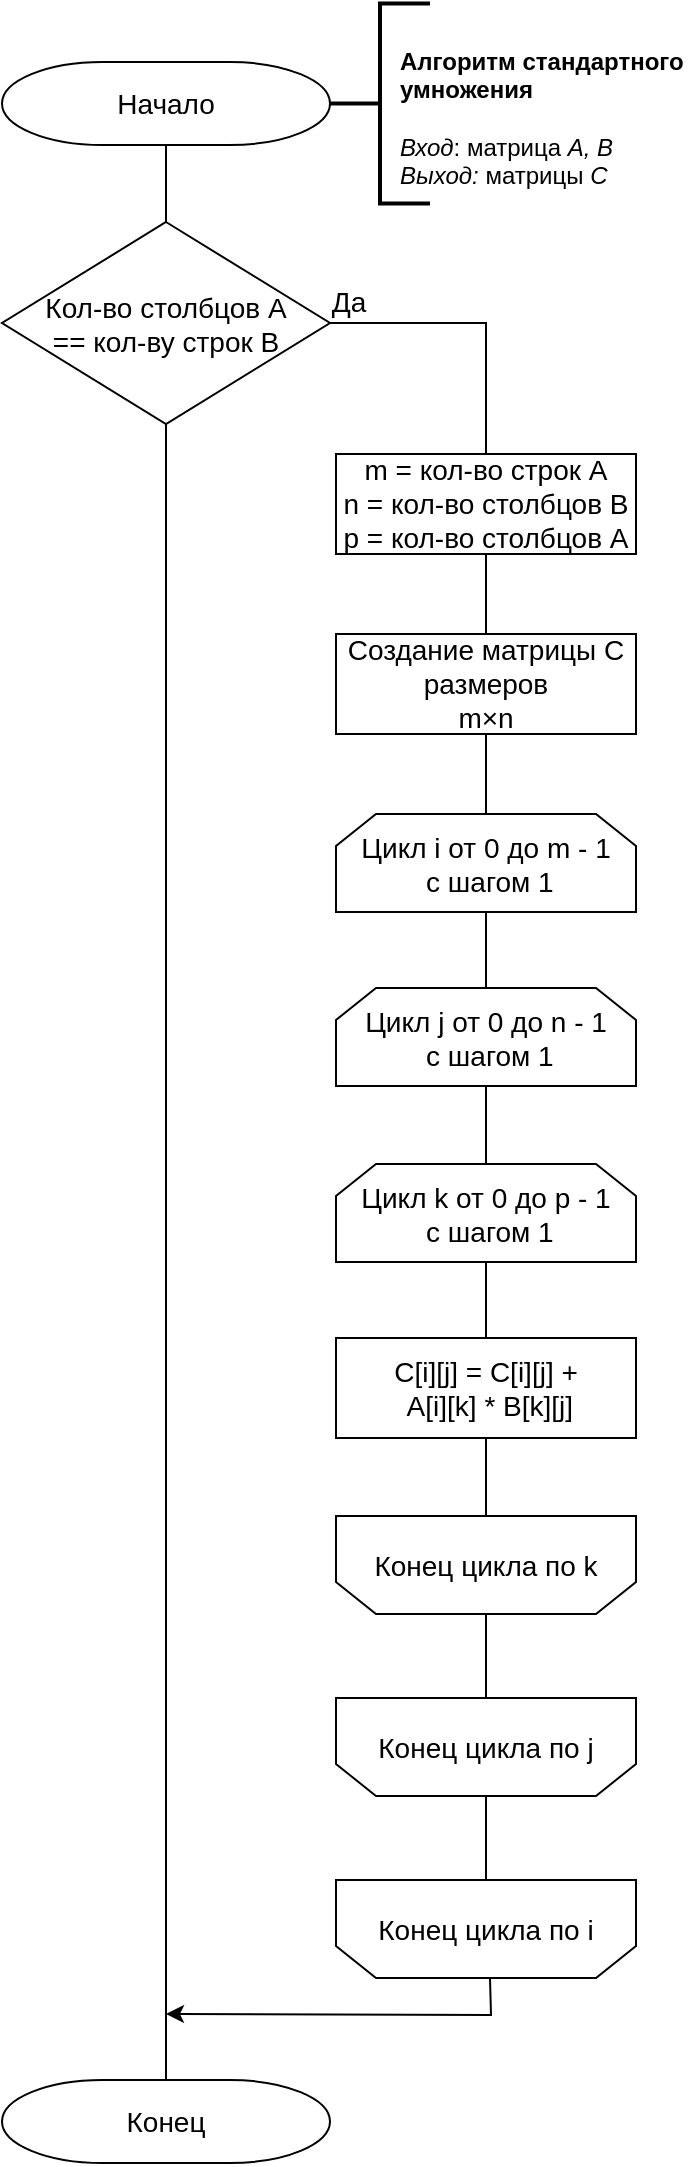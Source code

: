 <mxfile version="22.0.2" type="device" pages="6">
  <diagram id="Tdkf1bd7mpuJth67Tkuw" name="Стандартное умн.">
    <mxGraphModel dx="597" dy="449" grid="0" gridSize="10" guides="1" tooltips="1" connect="1" arrows="1" fold="1" page="1" pageScale="1" pageWidth="827" pageHeight="1169" math="0" shadow="0">
      <root>
        <mxCell id="0" />
        <mxCell id="1" parent="0" />
        <mxCell id="tB_ChkKSm6CfpAUGxVDE-78" value="&lt;br&gt;&lt;b style=&quot;&quot;&gt;Алгоритм стандартного умножения&lt;br&gt;&amp;nbsp;&lt;/b&gt;&lt;br&gt;&lt;i style=&quot;&quot;&gt;Вход&lt;/i&gt;: матрица &lt;i style=&quot;&quot;&gt;A, B&lt;/i&gt;&lt;br&gt;&lt;i style=&quot;&quot;&gt;Выход: &lt;/i&gt;матрицы &lt;i style=&quot;&quot;&gt;C&lt;/i&gt;" style="text;html=1;strokeColor=none;fillColor=none;align=left;verticalAlign=middle;whiteSpace=wrap;rounded=0;" parent="1" vertex="1">
          <mxGeometry x="369" y="65.75" width="146" height="30" as="geometry" />
        </mxCell>
        <mxCell id="lofQyspLM1PIbv91pcCX-6" style="edgeStyle=orthogonalEdgeStyle;rounded=0;hachureGap=4;orthogonalLoop=1;jettySize=auto;html=1;exitX=1;exitY=0.5;exitDx=0;exitDy=0;exitPerimeter=0;fontFamily=Architects Daughter;fontSource=https%3A%2F%2Ffonts.googleapis.com%2Fcss%3Ffamily%3DArchitects%2BDaughter;fontSize=16;endArrow=none;endFill=0;startArrow=none;startFill=0;" parent="1" source="nYEDLvNbdfZxFh9tLNZu-1" target="lofQyspLM1PIbv91pcCX-4" edge="1">
          <mxGeometry relative="1" as="geometry" />
        </mxCell>
        <mxCell id="lofQyspLM1PIbv91pcCX-18" value="&lt;font style=&quot;font-size: 14px;&quot; face=&quot;Helvetica&quot;&gt;Да&lt;/font&gt;" style="edgeLabel;html=1;align=center;verticalAlign=middle;resizable=0;points=[];fontSize=20;fontFamily=Architects Daughter;labelBackgroundColor=none;" parent="lofQyspLM1PIbv91pcCX-6" vertex="1" connectable="0">
          <mxGeometry x="-0.07" relative="1" as="geometry">
            <mxPoint x="-58" y="-13" as="offset" />
          </mxGeometry>
        </mxCell>
        <mxCell id="lofQyspLM1PIbv91pcCX-16" style="edgeStyle=orthogonalEdgeStyle;rounded=0;hachureGap=4;orthogonalLoop=1;jettySize=auto;html=1;exitX=0.5;exitY=1;exitDx=0;exitDy=0;exitPerimeter=0;fontFamily=Architects Daughter;fontSource=https%3A%2F%2Ffonts.googleapis.com%2Fcss%3Ffamily%3DArchitects%2BDaughter;fontSize=16;endArrow=none;endFill=0;startArrow=none;startFill=0;" parent="1" source="nYEDLvNbdfZxFh9tLNZu-1" target="nYEDLvNbdfZxFh9tLNZu-10" edge="1">
          <mxGeometry relative="1" as="geometry" />
        </mxCell>
        <mxCell id="nYEDLvNbdfZxFh9tLNZu-1" value="&lt;font style=&quot;font-size: 14px;&quot;&gt;Кол-во столбцов A &lt;br&gt;== кол-ву строк B&lt;/font&gt;" style="strokeWidth=1;html=1;shape=mxgraph.flowchart.decision;whiteSpace=wrap;rounded=0;fontSize=11;" parent="1" vertex="1">
          <mxGeometry x="172" y="140" width="164" height="101" as="geometry" />
        </mxCell>
        <mxCell id="lofQyspLM1PIbv91pcCX-5" style="edgeStyle=orthogonalEdgeStyle;rounded=0;hachureGap=4;orthogonalLoop=1;jettySize=auto;html=1;exitX=0.5;exitY=1;exitDx=0;exitDy=0;exitPerimeter=0;fontFamily=Architects Daughter;fontSource=https%3A%2F%2Ffonts.googleapis.com%2Fcss%3Ffamily%3DArchitects%2BDaughter;fontSize=16;endArrow=none;endFill=0;startArrow=none;startFill=0;" parent="1" source="nYEDLvNbdfZxFh9tLNZu-2" target="nYEDLvNbdfZxFh9tLNZu-1" edge="1">
          <mxGeometry relative="1" as="geometry" />
        </mxCell>
        <mxCell id="nYEDLvNbdfZxFh9tLNZu-2" value="&lt;font style=&quot;font-size: 14px;&quot;&gt;Начало&lt;/font&gt;" style="strokeWidth=1;html=1;shape=mxgraph.flowchart.terminator;whiteSpace=wrap;" parent="1" vertex="1">
          <mxGeometry x="172" y="60" width="164" height="41.5" as="geometry" />
        </mxCell>
        <mxCell id="lofQyspLM1PIbv91pcCX-9" value="" style="edgeStyle=orthogonalEdgeStyle;rounded=0;hachureGap=4;orthogonalLoop=1;jettySize=auto;html=1;fontFamily=Architects Daughter;fontSource=https%3A%2F%2Ffonts.googleapis.com%2Fcss%3Ffamily%3DArchitects%2BDaughter;fontSize=16;endArrow=none;endFill=0;startArrow=none;startFill=0;" parent="1" source="nYEDLvNbdfZxFh9tLNZu-3" target="nYEDLvNbdfZxFh9tLNZu-7" edge="1">
          <mxGeometry relative="1" as="geometry" />
        </mxCell>
        <mxCell id="nYEDLvNbdfZxFh9tLNZu-3" value="&lt;font style=&quot;font-size: 14px;&quot;&gt;Цикл i от 0 до m - 1&lt;br&gt;&amp;nbsp;с шагом 1&lt;br&gt;&lt;/font&gt;" style="shape=loopLimit;whiteSpace=wrap;html=1;" parent="1" vertex="1">
          <mxGeometry x="339" y="436" width="150" height="49" as="geometry" />
        </mxCell>
        <mxCell id="lofQyspLM1PIbv91pcCX-8" value="" style="edgeStyle=orthogonalEdgeStyle;rounded=0;hachureGap=4;orthogonalLoop=1;jettySize=auto;html=1;fontFamily=Architects Daughter;fontSource=https%3A%2F%2Ffonts.googleapis.com%2Fcss%3Ffamily%3DArchitects%2BDaughter;fontSize=16;endArrow=none;endFill=0;startArrow=none;startFill=0;" parent="1" source="nYEDLvNbdfZxFh9tLNZu-4" target="nYEDLvNbdfZxFh9tLNZu-3" edge="1">
          <mxGeometry relative="1" as="geometry" />
        </mxCell>
        <mxCell id="nYEDLvNbdfZxFh9tLNZu-4" value="&lt;font style=&quot;font-size: 14px;&quot;&gt;Создание матрицы С размеров &lt;br&gt;m×n&lt;br&gt;&lt;/font&gt;" style="rounded=0;whiteSpace=wrap;html=1;absoluteArcSize=1;arcSize=14;strokeWidth=1;" parent="1" vertex="1">
          <mxGeometry x="339" y="346" width="150" height="50" as="geometry" />
        </mxCell>
        <mxCell id="nYEDLvNbdfZxFh9tLNZu-5" value="" style="strokeWidth=2;html=1;shape=mxgraph.flowchart.annotation_2;align=left;labelPosition=right;pointerEvents=1;hachureGap=4;fontFamily=Architects Daughter;fontSource=https%3A%2F%2Ffonts.googleapis.com%2Fcss%3Ffamily%3DArchitects%2BDaughter;fontSize=20;" parent="1" vertex="1">
          <mxGeometry x="336" y="30.75" width="50" height="100" as="geometry" />
        </mxCell>
        <mxCell id="lofQyspLM1PIbv91pcCX-10" value="" style="edgeStyle=orthogonalEdgeStyle;rounded=0;hachureGap=4;orthogonalLoop=1;jettySize=auto;html=1;fontFamily=Architects Daughter;fontSource=https%3A%2F%2Ffonts.googleapis.com%2Fcss%3Ffamily%3DArchitects%2BDaughter;fontSize=16;endArrow=none;endFill=0;startArrow=none;startFill=0;" parent="1" source="nYEDLvNbdfZxFh9tLNZu-7" target="nYEDLvNbdfZxFh9tLNZu-8" edge="1">
          <mxGeometry relative="1" as="geometry" />
        </mxCell>
        <mxCell id="nYEDLvNbdfZxFh9tLNZu-7" value="&lt;font style=&quot;font-size: 14px;&quot;&gt;Цикл j от 0 до n - 1&lt;br&gt;&amp;nbsp;с шагом 1&lt;br&gt;&lt;/font&gt;" style="shape=loopLimit;whiteSpace=wrap;html=1;" parent="1" vertex="1">
          <mxGeometry x="339" y="523" width="150" height="49" as="geometry" />
        </mxCell>
        <mxCell id="lofQyspLM1PIbv91pcCX-11" value="" style="edgeStyle=orthogonalEdgeStyle;rounded=0;hachureGap=4;orthogonalLoop=1;jettySize=auto;html=1;fontFamily=Architects Daughter;fontSource=https%3A%2F%2Ffonts.googleapis.com%2Fcss%3Ffamily%3DArchitects%2BDaughter;fontSize=16;endArrow=none;endFill=0;startArrow=none;startFill=0;" parent="1" source="nYEDLvNbdfZxFh9tLNZu-8" target="nYEDLvNbdfZxFh9tLNZu-9" edge="1">
          <mxGeometry relative="1" as="geometry" />
        </mxCell>
        <mxCell id="nYEDLvNbdfZxFh9tLNZu-8" value="&lt;font style=&quot;font-size: 14px;&quot;&gt;Цикл k от 0 до p - 1&lt;br&gt;&amp;nbsp;с шагом 1&lt;br&gt;&lt;/font&gt;" style="shape=loopLimit;whiteSpace=wrap;html=1;" parent="1" vertex="1">
          <mxGeometry x="339" y="611" width="150" height="49" as="geometry" />
        </mxCell>
        <mxCell id="lofQyspLM1PIbv91pcCX-12" value="" style="edgeStyle=orthogonalEdgeStyle;rounded=0;hachureGap=4;orthogonalLoop=1;jettySize=auto;html=1;fontFamily=Architects Daughter;fontSource=https%3A%2F%2Ffonts.googleapis.com%2Fcss%3Ffamily%3DArchitects%2BDaughter;fontSize=16;endArrow=none;endFill=0;startArrow=none;startFill=0;" parent="1" source="nYEDLvNbdfZxFh9tLNZu-9" target="lofQyspLM1PIbv91pcCX-3" edge="1">
          <mxGeometry relative="1" as="geometry" />
        </mxCell>
        <mxCell id="nYEDLvNbdfZxFh9tLNZu-9" value="&lt;font style=&quot;font-size: 14px;&quot;&gt;C[i][j] = C[i][j] +&lt;br&gt;&amp;nbsp;A[i][k] * B[k][j]&lt;/font&gt;" style="rounded=0;whiteSpace=wrap;html=1;absoluteArcSize=1;arcSize=14;strokeWidth=1;" parent="1" vertex="1">
          <mxGeometry x="339" y="698" width="150" height="50" as="geometry" />
        </mxCell>
        <mxCell id="nYEDLvNbdfZxFh9tLNZu-10" value="&lt;span style=&quot;font-size: 14px;&quot;&gt;Конец&lt;/span&gt;" style="strokeWidth=1;html=1;shape=mxgraph.flowchart.terminator;whiteSpace=wrap;" parent="1" vertex="1">
          <mxGeometry x="172" y="1069" width="164" height="41.5" as="geometry" />
        </mxCell>
        <mxCell id="lofQyspLM1PIbv91pcCX-1" value="&lt;font style=&quot;font-size: 14px;&quot;&gt;Конец цикла по i&lt;/font&gt;" style="shape=loopLimit;whiteSpace=wrap;html=1;flipV=1;" parent="1" vertex="1">
          <mxGeometry x="339" y="969" width="150" height="49" as="geometry" />
        </mxCell>
        <mxCell id="lofQyspLM1PIbv91pcCX-14" value="" style="edgeStyle=orthogonalEdgeStyle;rounded=0;hachureGap=4;orthogonalLoop=1;jettySize=auto;html=1;fontFamily=Architects Daughter;fontSource=https%3A%2F%2Ffonts.googleapis.com%2Fcss%3Ffamily%3DArchitects%2BDaughter;fontSize=16;endArrow=none;endFill=0;startArrow=none;startFill=0;" parent="1" source="lofQyspLM1PIbv91pcCX-2" target="lofQyspLM1PIbv91pcCX-1" edge="1">
          <mxGeometry relative="1" as="geometry" />
        </mxCell>
        <mxCell id="lofQyspLM1PIbv91pcCX-2" value="&lt;font style=&quot;font-size: 14px;&quot;&gt;Конец цикла по j&lt;/font&gt;" style="shape=loopLimit;whiteSpace=wrap;html=1;flipV=1;" parent="1" vertex="1">
          <mxGeometry x="339" y="878" width="150" height="49" as="geometry" />
        </mxCell>
        <mxCell id="lofQyspLM1PIbv91pcCX-13" value="" style="edgeStyle=orthogonalEdgeStyle;rounded=0;hachureGap=4;orthogonalLoop=1;jettySize=auto;html=1;fontFamily=Architects Daughter;fontSource=https%3A%2F%2Ffonts.googleapis.com%2Fcss%3Ffamily%3DArchitects%2BDaughter;fontSize=16;endArrow=none;endFill=0;startArrow=none;startFill=0;" parent="1" source="lofQyspLM1PIbv91pcCX-3" target="lofQyspLM1PIbv91pcCX-2" edge="1">
          <mxGeometry relative="1" as="geometry" />
        </mxCell>
        <mxCell id="lofQyspLM1PIbv91pcCX-3" value="&lt;font style=&quot;font-size: 14px;&quot;&gt;Конец цикла по k&lt;/font&gt;" style="shape=loopLimit;whiteSpace=wrap;html=1;flipV=1;" parent="1" vertex="1">
          <mxGeometry x="339" y="787" width="150" height="49" as="geometry" />
        </mxCell>
        <mxCell id="lofQyspLM1PIbv91pcCX-7" value="" style="edgeStyle=orthogonalEdgeStyle;rounded=0;hachureGap=4;orthogonalLoop=1;jettySize=auto;html=1;fontFamily=Architects Daughter;fontSource=https%3A%2F%2Ffonts.googleapis.com%2Fcss%3Ffamily%3DArchitects%2BDaughter;fontSize=16;endArrow=none;endFill=0;startArrow=none;startFill=0;" parent="1" source="lofQyspLM1PIbv91pcCX-4" target="nYEDLvNbdfZxFh9tLNZu-4" edge="1">
          <mxGeometry relative="1" as="geometry" />
        </mxCell>
        <mxCell id="lofQyspLM1PIbv91pcCX-4" value="&lt;font style=&quot;font-size: 14px;&quot;&gt;m = кол-во строк A&lt;br&gt;n = кол-во столбцов B&lt;br&gt;p = кол-во столбцов A&lt;br&gt;&lt;/font&gt;" style="rounded=0;whiteSpace=wrap;html=1;absoluteArcSize=1;arcSize=14;strokeWidth=1;" parent="1" vertex="1">
          <mxGeometry x="339" y="256" width="150" height="50" as="geometry" />
        </mxCell>
        <mxCell id="RfCvbMWN6lPkr2--A3rJ-2" value="" style="endArrow=none;html=1;rounded=0;edgeStyle=orthogonalEdgeStyle;startArrow=classic;startFill=1;endFill=0;" parent="1" edge="1">
          <mxGeometry width="50" height="50" relative="1" as="geometry">
            <mxPoint x="254" y="1036" as="sourcePoint" />
            <mxPoint x="416" y="1018" as="targetPoint" />
          </mxGeometry>
        </mxCell>
      </root>
    </mxGraphModel>
  </diagram>
  <diagram id="W5WueC-w3UGExh-107dJ" name="Алгоритм Винограда ч.1">
    <mxGraphModel dx="926" dy="696" grid="0" gridSize="10" guides="1" tooltips="1" connect="1" arrows="1" fold="1" page="1" pageScale="1" pageWidth="827" pageHeight="1169" math="0" shadow="0">
      <root>
        <mxCell id="0" />
        <mxCell id="1" parent="0" />
        <mxCell id="_32itfbMnud_lED6IXBl-28" value="&lt;br&gt;&lt;b style=&quot;&quot;&gt;Алгоритм умножения методом Винограда&lt;br&gt;&amp;nbsp;&lt;/b&gt;&lt;br&gt;&lt;i style=&quot;&quot;&gt;Вход&lt;/i&gt;: матрица &lt;i style=&quot;&quot;&gt;A, B&lt;/i&gt;&lt;br&gt;&lt;i style=&quot;&quot;&gt;Выход: &lt;/i&gt;матрицы &lt;i style=&quot;&quot;&gt;C&lt;/i&gt;" style="text;html=1;strokeColor=none;fillColor=none;align=left;verticalAlign=middle;whiteSpace=wrap;rounded=0;" parent="1" vertex="1">
          <mxGeometry x="439" y="125.25" width="146" height="29.75" as="geometry" />
        </mxCell>
        <mxCell id="_32itfbMnud_lED6IXBl-29" style="edgeStyle=orthogonalEdgeStyle;rounded=0;hachureGap=4;orthogonalLoop=1;jettySize=auto;html=1;exitX=1;exitY=0.5;exitDx=0;exitDy=0;exitPerimeter=0;fontFamily=Architects Daughter;fontSource=https%3A%2F%2Ffonts.googleapis.com%2Fcss%3Ffamily%3DArchitects%2BDaughter;fontSize=16;endArrow=none;endFill=0;" parent="1" source="_32itfbMnud_lED6IXBl-32" target="_32itfbMnud_lED6IXBl-53" edge="1">
          <mxGeometry relative="1" as="geometry" />
        </mxCell>
        <mxCell id="_32itfbMnud_lED6IXBl-30" value="&lt;font style=&quot;font-size: 14px;&quot; face=&quot;Helvetica&quot;&gt;Да&lt;/font&gt;" style="edgeLabel;html=1;align=center;verticalAlign=middle;resizable=0;points=[];fontSize=20;fontFamily=Architects Daughter;" parent="_32itfbMnud_lED6IXBl-29" vertex="1" connectable="0">
          <mxGeometry x="-0.07" relative="1" as="geometry">
            <mxPoint x="-3" y="-15" as="offset" />
          </mxGeometry>
        </mxCell>
        <mxCell id="M7v0mFYxaHWyiYXhVYWY-9" value="" style="edgeStyle=orthogonalEdgeStyle;rounded=0;hachureGap=4;orthogonalLoop=1;jettySize=auto;html=1;fontFamily=Architects Daughter;fontSource=https%3A%2F%2Ffonts.googleapis.com%2Fcss%3Ffamily%3DArchitects%2BDaughter;fontSize=16;endArrow=none;endFill=0;" parent="1" source="_32itfbMnud_lED6IXBl-32" target="M7v0mFYxaHWyiYXhVYWY-8" edge="1">
          <mxGeometry relative="1" as="geometry" />
        </mxCell>
        <mxCell id="_32itfbMnud_lED6IXBl-32" value="&lt;font style=&quot;font-size: 14px;&quot;&gt;Кол-во столбцов A &lt;br&gt;== кол-ву строк B&lt;/font&gt;" style="strokeWidth=1;html=1;shape=mxgraph.flowchart.decision;whiteSpace=wrap;rounded=0;fontSize=11;" parent="1" vertex="1">
          <mxGeometry x="242" y="199.25" width="164" height="101" as="geometry" />
        </mxCell>
        <mxCell id="_32itfbMnud_lED6IXBl-33" style="edgeStyle=orthogonalEdgeStyle;rounded=0;hachureGap=4;orthogonalLoop=1;jettySize=auto;html=1;exitX=0.5;exitY=1;exitDx=0;exitDy=0;exitPerimeter=0;fontFamily=Architects Daughter;fontSource=https%3A%2F%2Ffonts.googleapis.com%2Fcss%3Ffamily%3DArchitects%2BDaughter;fontSize=16;endArrow=none;endFill=0;" parent="1" source="_32itfbMnud_lED6IXBl-34" target="_32itfbMnud_lED6IXBl-32" edge="1">
          <mxGeometry relative="1" as="geometry" />
        </mxCell>
        <mxCell id="_32itfbMnud_lED6IXBl-34" value="&lt;font style=&quot;font-size: 14px;&quot;&gt;Начало&lt;/font&gt;" style="strokeWidth=1;html=1;shape=mxgraph.flowchart.terminator;whiteSpace=wrap;" parent="1" vertex="1">
          <mxGeometry x="242" y="119.25" width="164" height="41.5" as="geometry" />
        </mxCell>
        <mxCell id="M7v0mFYxaHWyiYXhVYWY-12" value="" style="edgeStyle=orthogonalEdgeStyle;rounded=0;hachureGap=4;orthogonalLoop=1;jettySize=auto;html=1;fontFamily=Architects Daughter;fontSource=https%3A%2F%2Ffonts.googleapis.com%2Fcss%3Ffamily%3DArchitects%2BDaughter;fontSize=16;endArrow=none;endFill=0;" parent="1" source="_32itfbMnud_lED6IXBl-38" target="M7v0mFYxaHWyiYXhVYWY-1" edge="1">
          <mxGeometry relative="1" as="geometry" />
        </mxCell>
        <mxCell id="_32itfbMnud_lED6IXBl-38" value="&lt;font style=&quot;font-size: 14px;&quot;&gt;Создание матрицы С размеров &lt;br&gt;m×n&lt;br&gt;&lt;/font&gt;" style="rounded=0;whiteSpace=wrap;html=1;absoluteArcSize=1;arcSize=14;strokeWidth=1;" parent="1" vertex="1">
          <mxGeometry x="409" y="405.25" width="150" height="50" as="geometry" />
        </mxCell>
        <mxCell id="_32itfbMnud_lED6IXBl-39" value="" style="strokeWidth=2;html=1;shape=mxgraph.flowchart.annotation_2;align=left;labelPosition=right;pointerEvents=1;hachureGap=4;fontFamily=Architects Daughter;fontSource=https%3A%2F%2Ffonts.googleapis.com%2Fcss%3Ffamily%3DArchitects%2BDaughter;fontSize=20;" parent="1" vertex="1">
          <mxGeometry x="406" y="90" width="50" height="100" as="geometry" />
        </mxCell>
        <mxCell id="_32itfbMnud_lED6IXBl-52" value="" style="edgeStyle=orthogonalEdgeStyle;rounded=0;hachureGap=4;orthogonalLoop=1;jettySize=auto;html=1;fontFamily=Architects Daughter;fontSource=https%3A%2F%2Ffonts.googleapis.com%2Fcss%3Ffamily%3DArchitects%2BDaughter;fontSize=16;endArrow=none;endFill=0;" parent="1" source="_32itfbMnud_lED6IXBl-53" target="_32itfbMnud_lED6IXBl-38" edge="1">
          <mxGeometry relative="1" as="geometry" />
        </mxCell>
        <mxCell id="_32itfbMnud_lED6IXBl-53" value="&lt;font style=&quot;font-size: 14px;&quot;&gt;m = кол-во строк A&lt;br&gt;n = кол-во столбцов B&lt;br&gt;p = кол-во столбцов A&lt;br&gt;&lt;/font&gt;" style="rounded=0;whiteSpace=wrap;html=1;absoluteArcSize=1;arcSize=14;strokeWidth=1;" parent="1" vertex="1">
          <mxGeometry x="409" y="315.25" width="150" height="50" as="geometry" />
        </mxCell>
        <mxCell id="M7v0mFYxaHWyiYXhVYWY-13" value="" style="edgeStyle=orthogonalEdgeStyle;rounded=0;hachureGap=4;orthogonalLoop=1;jettySize=auto;html=1;fontFamily=Architects Daughter;fontSource=https%3A%2F%2Ffonts.googleapis.com%2Fcss%3Ffamily%3DArchitects%2BDaughter;fontSize=16;shadow=0;endArrow=none;endFill=0;" parent="1" source="M7v0mFYxaHWyiYXhVYWY-1" target="M7v0mFYxaHWyiYXhVYWY-2" edge="1">
          <mxGeometry relative="1" as="geometry" />
        </mxCell>
        <mxCell id="M7v0mFYxaHWyiYXhVYWY-1" value="&lt;font style=&quot;font-size: 14px;&quot;&gt;Создание дополнительных массивов MulH размеров m, MulV размером n&lt;br&gt;&lt;/font&gt;" style="rounded=0;whiteSpace=wrap;html=1;absoluteArcSize=1;arcSize=14;strokeWidth=1;" parent="1" vertex="1">
          <mxGeometry x="409" y="495" width="150" height="91" as="geometry" />
        </mxCell>
        <mxCell id="M7v0mFYxaHWyiYXhVYWY-16" style="edgeStyle=orthogonalEdgeStyle;rounded=0;hachureGap=4;orthogonalLoop=1;jettySize=auto;html=1;exitX=0.5;exitY=1;exitDx=0;exitDy=0;fontFamily=Architects Daughter;fontSource=https%3A%2F%2Ffonts.googleapis.com%2Fcss%3Ffamily%3DArchitects%2BDaughter;fontSize=16;shadow=0;endArrow=none;endFill=0;" parent="1" source="M7v0mFYxaHWyiYXhVYWY-2" target="M7v0mFYxaHWyiYXhVYWY-3" edge="1">
          <mxGeometry relative="1" as="geometry" />
        </mxCell>
        <mxCell id="M7v0mFYxaHWyiYXhVYWY-2" value="&lt;font style=&quot;font-size: 14px;&quot;&gt;Цикл i от 0 до m&lt;br&gt;&amp;nbsp;с шагом 1&lt;br&gt;&lt;/font&gt;" style="shape=loopLimit;whiteSpace=wrap;html=1;" parent="1" vertex="1">
          <mxGeometry x="409" y="626" width="150" height="49" as="geometry" />
        </mxCell>
        <mxCell id="M7v0mFYxaHWyiYXhVYWY-17" style="edgeStyle=orthogonalEdgeStyle;rounded=0;hachureGap=4;orthogonalLoop=1;jettySize=auto;html=1;exitX=0.5;exitY=1;exitDx=0;exitDy=0;entryX=0.5;entryY=0;entryDx=0;entryDy=0;fontFamily=Architects Daughter;fontSource=https%3A%2F%2Ffonts.googleapis.com%2Fcss%3Ffamily%3DArchitects%2BDaughter;fontSize=16;shadow=0;endArrow=none;endFill=0;" parent="1" source="M7v0mFYxaHWyiYXhVYWY-3" target="M7v0mFYxaHWyiYXhVYWY-4" edge="1">
          <mxGeometry relative="1" as="geometry" />
        </mxCell>
        <mxCell id="M7v0mFYxaHWyiYXhVYWY-3" value="&lt;font style=&quot;font-size: 14px;&quot;&gt;Цикл j от 0 до p / 2&lt;br&gt;&amp;nbsp;с шагом 1&lt;br&gt;&lt;/font&gt;" style="shape=loopLimit;whiteSpace=wrap;html=1;" parent="1" vertex="1">
          <mxGeometry x="409" y="709" width="150" height="49" as="geometry" />
        </mxCell>
        <mxCell id="M7v0mFYxaHWyiYXhVYWY-18" style="edgeStyle=orthogonalEdgeStyle;rounded=0;hachureGap=4;orthogonalLoop=1;jettySize=auto;html=1;exitX=0.5;exitY=1;exitDx=0;exitDy=0;fontFamily=Architects Daughter;fontSource=https%3A%2F%2Ffonts.googleapis.com%2Fcss%3Ffamily%3DArchitects%2BDaughter;fontSize=16;shadow=0;endArrow=none;endFill=0;" parent="1" source="M7v0mFYxaHWyiYXhVYWY-4" target="M7v0mFYxaHWyiYXhVYWY-5" edge="1">
          <mxGeometry relative="1" as="geometry" />
        </mxCell>
        <mxCell id="M7v0mFYxaHWyiYXhVYWY-4" value="&lt;font style=&quot;font-size: 14px;&quot;&gt;&amp;nbsp;MulH[i][j] = MulH[i][j] +&amp;nbsp;&lt;br&gt;A[i][2 * j] * A[i][2 * j + 1]&lt;/font&gt;" style="rounded=0;whiteSpace=wrap;html=1;absoluteArcSize=1;arcSize=14;strokeWidth=1;" parent="1" vertex="1">
          <mxGeometry x="413" y="792" width="150" height="50" as="geometry" />
        </mxCell>
        <mxCell id="M7v0mFYxaHWyiYXhVYWY-19" style="edgeStyle=orthogonalEdgeStyle;rounded=0;hachureGap=4;orthogonalLoop=1;jettySize=auto;html=1;exitX=0.5;exitY=1;exitDx=0;exitDy=0;entryX=0.5;entryY=0;entryDx=0;entryDy=0;fontFamily=Architects Daughter;fontSource=https%3A%2F%2Ffonts.googleapis.com%2Fcss%3Ffamily%3DArchitects%2BDaughter;fontSize=16;shadow=0;endArrow=none;endFill=0;" parent="1" source="M7v0mFYxaHWyiYXhVYWY-5" target="M7v0mFYxaHWyiYXhVYWY-6" edge="1">
          <mxGeometry relative="1" as="geometry" />
        </mxCell>
        <mxCell id="M7v0mFYxaHWyiYXhVYWY-5" value="&lt;font style=&quot;font-size: 14px;&quot;&gt;Конец цикла по j&lt;/font&gt;" style="shape=loopLimit;whiteSpace=wrap;html=1;flipV=1;" parent="1" vertex="1">
          <mxGeometry x="413" y="876" width="150" height="49" as="geometry" />
        </mxCell>
        <mxCell id="M7v0mFYxaHWyiYXhVYWY-21" style="edgeStyle=orthogonalEdgeStyle;rounded=0;hachureGap=4;orthogonalLoop=1;jettySize=auto;html=1;exitX=0.5;exitY=1;exitDx=0;exitDy=0;entryX=0.5;entryY=0;entryDx=0;entryDy=0;fontFamily=Architects Daughter;fontSource=https%3A%2F%2Ffonts.googleapis.com%2Fcss%3Ffamily%3DArchitects%2BDaughter;fontSize=16;shadow=0;endArrow=none;endFill=0;" parent="1" source="M7v0mFYxaHWyiYXhVYWY-6" target="M7v0mFYxaHWyiYXhVYWY-20" edge="1">
          <mxGeometry relative="1" as="geometry" />
        </mxCell>
        <mxCell id="M7v0mFYxaHWyiYXhVYWY-6" value="&lt;font style=&quot;font-size: 14px;&quot;&gt;Конец цикла по i&lt;/font&gt;" style="shape=loopLimit;whiteSpace=wrap;html=1;flipV=1;" parent="1" vertex="1">
          <mxGeometry x="413" y="959" width="150" height="49" as="geometry" />
        </mxCell>
        <mxCell id="M7v0mFYxaHWyiYXhVYWY-8" value="&lt;font style=&quot;font-size: 14px;&quot; face=&quot;Helvetica&quot;&gt;Б&lt;/font&gt;" style="ellipse;whiteSpace=wrap;html=1;aspect=fixed;hachureGap=4;fontFamily=Architects Daughter;fontSource=https%3A%2F%2Ffonts.googleapis.com%2Fcss%3Ffamily%3DArchitects%2BDaughter;fontSize=20;" parent="1" vertex="1">
          <mxGeometry x="304.63" y="326.5" width="38.75" height="38.75" as="geometry" />
        </mxCell>
        <mxCell id="M7v0mFYxaHWyiYXhVYWY-20" value="&lt;font style=&quot;font-size: 14px;&quot; face=&quot;Helvetica&quot;&gt;A&lt;/font&gt;" style="ellipse;whiteSpace=wrap;html=1;aspect=fixed;hachureGap=4;fontFamily=Architects Daughter;fontSource=https%3A%2F%2Ffonts.googleapis.com%2Fcss%3Ffamily%3DArchitects%2BDaughter;fontSize=20;" parent="1" vertex="1">
          <mxGeometry x="468.62" y="1034" width="38.75" height="38.75" as="geometry" />
        </mxCell>
      </root>
    </mxGraphModel>
  </diagram>
  <diagram id="sE-Flp-3sWyZjnWkMyUp" name="Алгоритм Винограда ч.2">
    <mxGraphModel dx="1323" dy="994" grid="0" gridSize="10" guides="1" tooltips="1" connect="1" arrows="1" fold="1" page="1" pageScale="1" pageWidth="827" pageHeight="1169" math="0" shadow="0">
      <root>
        <mxCell id="0" />
        <mxCell id="1" parent="0" />
        <mxCell id="ikWSX5hKBELS58fOq9VS-1" style="edgeStyle=orthogonalEdgeStyle;rounded=0;hachureGap=4;orthogonalLoop=1;jettySize=auto;html=1;exitX=0.5;exitY=1;exitDx=0;exitDy=0;fontFamily=Architects Daughter;fontSource=https%3A%2F%2Ffonts.googleapis.com%2Fcss%3Ffamily%3DArchitects%2BDaughter;fontSize=16;shadow=0;endArrow=none;endFill=0;" parent="1" source="ikWSX5hKBELS58fOq9VS-2" target="ikWSX5hKBELS58fOq9VS-4" edge="1">
          <mxGeometry relative="1" as="geometry" />
        </mxCell>
        <mxCell id="ikWSX5hKBELS58fOq9VS-2" value="&lt;font style=&quot;font-size: 14px;&quot;&gt;Цикл i от 0 до n&lt;br&gt;&amp;nbsp;с шагом 1&lt;br&gt;&lt;/font&gt;" style="shape=loopLimit;whiteSpace=wrap;html=1;" parent="1" vertex="1">
          <mxGeometry x="113" y="93.25" width="150" height="49" as="geometry" />
        </mxCell>
        <mxCell id="ikWSX5hKBELS58fOq9VS-3" style="edgeStyle=orthogonalEdgeStyle;rounded=0;hachureGap=4;orthogonalLoop=1;jettySize=auto;html=1;exitX=0.5;exitY=1;exitDx=0;exitDy=0;entryX=0.5;entryY=0;entryDx=0;entryDy=0;fontFamily=Architects Daughter;fontSource=https%3A%2F%2Ffonts.googleapis.com%2Fcss%3Ffamily%3DArchitects%2BDaughter;fontSize=16;shadow=0;endArrow=none;endFill=0;" parent="1" source="ikWSX5hKBELS58fOq9VS-4" target="ikWSX5hKBELS58fOq9VS-6" edge="1">
          <mxGeometry relative="1" as="geometry" />
        </mxCell>
        <mxCell id="ikWSX5hKBELS58fOq9VS-4" value="&lt;font style=&quot;font-size: 14px;&quot;&gt;Цикл j от 0 до p / 2&lt;br&gt;&amp;nbsp;с шагом 1&lt;br&gt;&lt;/font&gt;" style="shape=loopLimit;whiteSpace=wrap;html=1;" parent="1" vertex="1">
          <mxGeometry x="113" y="176.25" width="150" height="49" as="geometry" />
        </mxCell>
        <mxCell id="ikWSX5hKBELS58fOq9VS-5" style="edgeStyle=orthogonalEdgeStyle;rounded=0;hachureGap=4;orthogonalLoop=1;jettySize=auto;html=1;exitX=0.5;exitY=1;exitDx=0;exitDy=0;fontFamily=Architects Daughter;fontSource=https%3A%2F%2Ffonts.googleapis.com%2Fcss%3Ffamily%3DArchitects%2BDaughter;fontSize=16;shadow=0;endArrow=none;endFill=0;" parent="1" source="ikWSX5hKBELS58fOq9VS-6" target="ikWSX5hKBELS58fOq9VS-8" edge="1">
          <mxGeometry relative="1" as="geometry" />
        </mxCell>
        <mxCell id="ikWSX5hKBELS58fOq9VS-6" value="&lt;font style=&quot;font-size: 14px;&quot;&gt;&amp;nbsp;MulV[i][j] = MulV[i][j] +&amp;nbsp;&lt;br&gt;B[2 * j][i] * B[2 * j + 1][i]&lt;/font&gt;" style="rounded=0;whiteSpace=wrap;html=1;absoluteArcSize=1;arcSize=14;strokeWidth=1;" parent="1" vertex="1">
          <mxGeometry x="117" y="259.25" width="150" height="50" as="geometry" />
        </mxCell>
        <mxCell id="ikWSX5hKBELS58fOq9VS-7" style="edgeStyle=orthogonalEdgeStyle;rounded=0;hachureGap=4;orthogonalLoop=1;jettySize=auto;html=1;exitX=0.5;exitY=1;exitDx=0;exitDy=0;entryX=0.5;entryY=0;entryDx=0;entryDy=0;fontFamily=Architects Daughter;fontSource=https%3A%2F%2Ffonts.googleapis.com%2Fcss%3Ffamily%3DArchitects%2BDaughter;fontSize=16;shadow=0;endArrow=none;endFill=0;" parent="1" source="ikWSX5hKBELS58fOq9VS-8" target="ikWSX5hKBELS58fOq9VS-10" edge="1">
          <mxGeometry relative="1" as="geometry" />
        </mxCell>
        <mxCell id="ikWSX5hKBELS58fOq9VS-8" value="&lt;font style=&quot;font-size: 14px;&quot;&gt;Конец цикла по j&lt;/font&gt;" style="shape=loopLimit;whiteSpace=wrap;html=1;flipV=1;" parent="1" vertex="1">
          <mxGeometry x="117" y="343.25" width="150" height="49" as="geometry" />
        </mxCell>
        <mxCell id="ikWSX5hKBELS58fOq9VS-9" value="" style="edgeStyle=orthogonalEdgeStyle;rounded=0;hachureGap=4;orthogonalLoop=1;jettySize=auto;html=1;fontFamily=Architects Daughter;fontSource=https%3A%2F%2Ffonts.googleapis.com%2Fcss%3Ffamily%3DArchitects%2BDaughter;fontSize=16;endArrow=none;endFill=0;" parent="1" source="ikWSX5hKBELS58fOq9VS-10" target="ikWSX5hKBELS58fOq9VS-14" edge="1">
          <mxGeometry relative="1" as="geometry" />
        </mxCell>
        <mxCell id="ikWSX5hKBELS58fOq9VS-10" value="&lt;font style=&quot;font-size: 14px;&quot;&gt;Конец цикла по i&lt;/font&gt;" style="shape=loopLimit;whiteSpace=wrap;html=1;flipV=1;" parent="1" vertex="1">
          <mxGeometry x="117" y="426.25" width="150" height="49" as="geometry" />
        </mxCell>
        <mxCell id="ikWSX5hKBELS58fOq9VS-11" style="edgeStyle=orthogonalEdgeStyle;rounded=0;hachureGap=4;orthogonalLoop=1;jettySize=auto;html=1;exitX=0.5;exitY=1;exitDx=0;exitDy=0;entryX=0.5;entryY=0;entryDx=0;entryDy=0;fontFamily=Architects Daughter;fontSource=https%3A%2F%2Ffonts.googleapis.com%2Fcss%3Ffamily%3DArchitects%2BDaughter;fontSize=16;endArrow=none;endFill=0;" parent="1" source="ikWSX5hKBELS58fOq9VS-12" target="ikWSX5hKBELS58fOq9VS-2" edge="1">
          <mxGeometry relative="1" as="geometry" />
        </mxCell>
        <mxCell id="ikWSX5hKBELS58fOq9VS-12" value="&lt;font style=&quot;font-size: 14px;&quot; face=&quot;Helvetica&quot;&gt;A&lt;/font&gt;" style="ellipse;whiteSpace=wrap;html=1;aspect=fixed;hachureGap=4;fontFamily=Architects Daughter;fontSource=https%3A%2F%2Ffonts.googleapis.com%2Fcss%3Ffamily%3DArchitects%2BDaughter;fontSize=20;" parent="1" vertex="1">
          <mxGeometry x="168.63" y="24" width="38.75" height="38.75" as="geometry" />
        </mxCell>
        <mxCell id="ikWSX5hKBELS58fOq9VS-13" value="" style="edgeStyle=orthogonalEdgeStyle;rounded=0;hachureGap=4;orthogonalLoop=1;jettySize=auto;html=1;fontFamily=Architects Daughter;fontSource=https%3A%2F%2Ffonts.googleapis.com%2Fcss%3Ffamily%3DArchitects%2BDaughter;fontSize=16;endArrow=none;endFill=0;" parent="1" source="ikWSX5hKBELS58fOq9VS-14" target="ikWSX5hKBELS58fOq9VS-16" edge="1">
          <mxGeometry relative="1" as="geometry" />
        </mxCell>
        <mxCell id="ikWSX5hKBELS58fOq9VS-14" value="&lt;font style=&quot;font-size: 14px;&quot;&gt;Цикл i от 0 до m&lt;br&gt;&amp;nbsp;с шагом 1&lt;br&gt;&lt;/font&gt;" style="shape=loopLimit;whiteSpace=wrap;html=1;" parent="1" vertex="1">
          <mxGeometry x="117" y="515" width="150" height="49" as="geometry" />
        </mxCell>
        <mxCell id="ikWSX5hKBELS58fOq9VS-15" style="edgeStyle=orthogonalEdgeStyle;rounded=0;hachureGap=4;orthogonalLoop=1;jettySize=auto;html=1;exitX=0.5;exitY=1;exitDx=0;exitDy=0;fontFamily=Architects Daughter;fontSource=https%3A%2F%2Ffonts.googleapis.com%2Fcss%3Ffamily%3DArchitects%2BDaughter;fontSize=16;endArrow=none;endFill=0;" parent="1" source="ikWSX5hKBELS58fOq9VS-16" target="ikWSX5hKBELS58fOq9VS-18" edge="1">
          <mxGeometry relative="1" as="geometry" />
        </mxCell>
        <mxCell id="ikWSX5hKBELS58fOq9VS-16" value="&lt;font style=&quot;font-size: 14px;&quot;&gt;Цикл j от 0 до n&lt;br&gt;&amp;nbsp;с шагом 1&lt;br&gt;&lt;/font&gt;" style="shape=loopLimit;whiteSpace=wrap;html=1;" parent="1" vertex="1">
          <mxGeometry x="117.01" y="603" width="150" height="49" as="geometry" />
        </mxCell>
        <mxCell id="ikWSX5hKBELS58fOq9VS-17" style="edgeStyle=orthogonalEdgeStyle;rounded=0;hachureGap=4;orthogonalLoop=1;jettySize=auto;html=1;exitX=0.5;exitY=1;exitDx=0;exitDy=0;entryX=0.5;entryY=0;entryDx=0;entryDy=0;fontFamily=Architects Daughter;fontSource=https%3A%2F%2Ffonts.googleapis.com%2Fcss%3Ffamily%3DArchitects%2BDaughter;fontSize=16;endArrow=none;endFill=0;" parent="1" source="ikWSX5hKBELS58fOq9VS-18" target="ikWSX5hKBELS58fOq9VS-20" edge="1">
          <mxGeometry relative="1" as="geometry" />
        </mxCell>
        <mxCell id="ikWSX5hKBELS58fOq9VS-18" value="&lt;font style=&quot;font-size: 14px;&quot;&gt;Цикл k от 0 до p / 2&lt;br&gt;&amp;nbsp;с шагом 1&lt;br&gt;&lt;/font&gt;" style="shape=loopLimit;whiteSpace=wrap;html=1;" parent="1" vertex="1">
          <mxGeometry x="117" y="686" width="150" height="49" as="geometry" />
        </mxCell>
        <mxCell id="ikWSX5hKBELS58fOq9VS-19" style="edgeStyle=orthogonalEdgeStyle;rounded=0;hachureGap=4;orthogonalLoop=1;jettySize=auto;html=1;exitX=0.5;exitY=1;exitDx=0;exitDy=0;fontFamily=Architects Daughter;fontSource=https%3A%2F%2Ffonts.googleapis.com%2Fcss%3Ffamily%3DArchitects%2BDaughter;fontSize=16;endArrow=none;endFill=0;" parent="1" source="ikWSX5hKBELS58fOq9VS-20" target="ikWSX5hKBELS58fOq9VS-22" edge="1">
          <mxGeometry relative="1" as="geometry" />
        </mxCell>
        <mxCell id="ikWSX5hKBELS58fOq9VS-20" value="&lt;font style=&quot;font-size: 12px;&quot;&gt;&amp;nbsp;C[i][j] = C[i][j] +&amp;nbsp;&lt;br&gt;(A[i][2 * k] + B[2 * k + 1][j]) * (A[i][2 * k + 1] + B[2 * k][j])&lt;/font&gt;" style="rounded=0;whiteSpace=wrap;html=1;absoluteArcSize=1;arcSize=14;strokeWidth=1;" parent="1" vertex="1">
          <mxGeometry x="117" y="769" width="150" height="50" as="geometry" />
        </mxCell>
        <mxCell id="ikWSX5hKBELS58fOq9VS-21" style="edgeStyle=orthogonalEdgeStyle;rounded=0;hachureGap=4;orthogonalLoop=1;jettySize=auto;html=1;exitX=0.5;exitY=1;exitDx=0;exitDy=0;fontFamily=Architects Daughter;fontSource=https%3A%2F%2Ffonts.googleapis.com%2Fcss%3Ffamily%3DArchitects%2BDaughter;fontSize=16;endArrow=none;endFill=0;" parent="1" source="ikWSX5hKBELS58fOq9VS-22" target="ikWSX5hKBELS58fOq9VS-24" edge="1">
          <mxGeometry relative="1" as="geometry" />
        </mxCell>
        <mxCell id="ikWSX5hKBELS58fOq9VS-22" value="&lt;font style=&quot;font-size: 14px;&quot;&gt;Конец цикла по j&lt;/font&gt;" style="shape=loopLimit;whiteSpace=wrap;html=1;flipV=1;" parent="1" vertex="1">
          <mxGeometry x="117.01" y="852" width="150" height="49" as="geometry" />
        </mxCell>
        <mxCell id="ikWSX5hKBELS58fOq9VS-23" style="edgeStyle=orthogonalEdgeStyle;rounded=0;hachureGap=4;orthogonalLoop=1;jettySize=auto;html=1;exitX=0.5;exitY=1;exitDx=0;exitDy=0;fontFamily=Architects Daughter;fontSource=https%3A%2F%2Ffonts.googleapis.com%2Fcss%3Ffamily%3DArchitects%2BDaughter;fontSize=16;endArrow=none;endFill=0;" parent="1" source="ikWSX5hKBELS58fOq9VS-24" target="ikWSX5hKBELS58fOq9VS-27" edge="1">
          <mxGeometry relative="1" as="geometry" />
        </mxCell>
        <mxCell id="ikWSX5hKBELS58fOq9VS-24" value="&lt;font style=&quot;font-size: 14px;&quot;&gt;Конец цикла по j&lt;/font&gt;" style="shape=loopLimit;whiteSpace=wrap;html=1;flipV=1;" parent="1" vertex="1">
          <mxGeometry x="117" y="942" width="150" height="49" as="geometry" />
        </mxCell>
        <mxCell id="ikWSX5hKBELS58fOq9VS-25" value="&lt;font style=&quot;font-size: 14px;&quot; face=&quot;Helvetica&quot;&gt;В&lt;/font&gt;" style="ellipse;whiteSpace=wrap;html=1;aspect=fixed;hachureGap=4;fontFamily=Architects Daughter;fontSource=https%3A%2F%2Ffonts.googleapis.com%2Fcss%3Ffamily%3DArchitects%2BDaughter;fontSize=20;" parent="1" vertex="1">
          <mxGeometry x="172.63" y="1107" width="38.75" height="38.75" as="geometry" />
        </mxCell>
        <mxCell id="ikWSX5hKBELS58fOq9VS-26" style="edgeStyle=orthogonalEdgeStyle;rounded=0;hachureGap=4;orthogonalLoop=1;jettySize=auto;html=1;exitX=0.5;exitY=1;exitDx=0;exitDy=0;fontFamily=Architects Daughter;fontSource=https%3A%2F%2Ffonts.googleapis.com%2Fcss%3Ffamily%3DArchitects%2BDaughter;fontSize=16;endArrow=none;endFill=0;" parent="1" source="ikWSX5hKBELS58fOq9VS-27" target="ikWSX5hKBELS58fOq9VS-25" edge="1">
          <mxGeometry relative="1" as="geometry" />
        </mxCell>
        <mxCell id="ikWSX5hKBELS58fOq9VS-27" value="&lt;font style=&quot;font-size: 14px;&quot;&gt;Конец цикла по j&lt;/font&gt;" style="shape=loopLimit;whiteSpace=wrap;html=1;flipV=1;" parent="1" vertex="1">
          <mxGeometry x="117.01" y="1026" width="150" height="49" as="geometry" />
        </mxCell>
        <mxCell id="GcuohiS6Wwyj5Hn7RVuo-4" style="edgeStyle=orthogonalEdgeStyle;rounded=0;hachureGap=4;orthogonalLoop=1;jettySize=auto;html=1;exitX=0.5;exitY=1;exitDx=0;exitDy=0;fontFamily=Architects Daughter;fontSource=https%3A%2F%2Ffonts.googleapis.com%2Fcss%3Ffamily%3DArchitects%2BDaughter;fontSize=16;endArrow=none;endFill=0;" parent="1" source="ikWSX5hKBELS58fOq9VS-28" target="ikWSX5hKBELS58fOq9VS-31" edge="1">
          <mxGeometry relative="1" as="geometry" />
        </mxCell>
        <mxCell id="ikWSX5hKBELS58fOq9VS-28" value="&lt;font style=&quot;font-size: 14px;&quot; face=&quot;Helvetica&quot;&gt;В&lt;/font&gt;" style="ellipse;whiteSpace=wrap;html=1;aspect=fixed;hachureGap=4;fontFamily=Architects Daughter;fontSource=https%3A%2F%2Ffonts.googleapis.com%2Fcss%3Ffamily%3DArchitects%2BDaughter;fontSize=20;" parent="1" vertex="1">
          <mxGeometry x="456.63" y="24" width="38.75" height="38.75" as="geometry" />
        </mxCell>
        <mxCell id="ikWSX5hKBELS58fOq9VS-29" style="edgeStyle=orthogonalEdgeStyle;rounded=0;hachureGap=4;orthogonalLoop=1;jettySize=auto;html=1;exitX=1;exitY=0.5;exitDx=0;exitDy=0;exitPerimeter=0;fontFamily=Architects Daughter;fontSource=https%3A%2F%2Ffonts.googleapis.com%2Fcss%3Ffamily%3DArchitects%2BDaughter;fontSize=16;endArrow=none;endFill=0;" parent="1" source="ikWSX5hKBELS58fOq9VS-31" target="ikWSX5hKBELS58fOq9VS-33" edge="1">
          <mxGeometry relative="1" as="geometry" />
        </mxCell>
        <mxCell id="ikWSX5hKBELS58fOq9VS-30" value="&lt;font style=&quot;font-size: 14px;&quot; face=&quot;Helvetica&quot;&gt;Да&lt;/font&gt;" style="edgeLabel;html=1;align=center;verticalAlign=middle;resizable=0;points=[];fontSize=20;fontFamily=Architects Daughter;" parent="ikWSX5hKBELS58fOq9VS-29" vertex="1" connectable="0">
          <mxGeometry x="0.096" y="3" relative="1" as="geometry">
            <mxPoint x="-8" y="-12" as="offset" />
          </mxGeometry>
        </mxCell>
        <mxCell id="GcuohiS6Wwyj5Hn7RVuo-3" style="edgeStyle=orthogonalEdgeStyle;rounded=0;hachureGap=4;orthogonalLoop=1;jettySize=auto;html=1;exitX=0.5;exitY=1;exitDx=0;exitDy=0;exitPerimeter=0;fontFamily=Architects Daughter;fontSource=https%3A%2F%2Ffonts.googleapis.com%2Fcss%3Ffamily%3DArchitects%2BDaughter;fontSize=16;endArrow=none;endFill=0;" parent="1" source="ikWSX5hKBELS58fOq9VS-31" target="GcuohiS6Wwyj5Hn7RVuo-1" edge="1">
          <mxGeometry relative="1" as="geometry" />
        </mxCell>
        <mxCell id="ikWSX5hKBELS58fOq9VS-31" value="&lt;span style=&quot;font-size: 14px;&quot;&gt;p - четное&lt;/span&gt;" style="strokeWidth=1;html=1;shape=mxgraph.flowchart.decision;whiteSpace=wrap;rounded=0;fontSize=11;" parent="1" vertex="1">
          <mxGeometry x="394" y="91.75" width="164" height="52" as="geometry" />
        </mxCell>
        <mxCell id="ikWSX5hKBELS58fOq9VS-32" style="edgeStyle=orthogonalEdgeStyle;rounded=0;hachureGap=4;orthogonalLoop=1;jettySize=auto;html=1;exitX=0.5;exitY=1;exitDx=0;exitDy=0;fontFamily=Architects Daughter;fontSource=https%3A%2F%2Ffonts.googleapis.com%2Fcss%3Ffamily%3DArchitects%2BDaughter;fontSize=16;endArrow=none;endFill=0;" parent="1" source="ikWSX5hKBELS58fOq9VS-33" target="ikWSX5hKBELS58fOq9VS-35" edge="1">
          <mxGeometry relative="1" as="geometry" />
        </mxCell>
        <mxCell id="ikWSX5hKBELS58fOq9VS-33" value="&lt;font style=&quot;font-size: 14px;&quot;&gt;Цикл i от 0 до m&lt;br&gt;&amp;nbsp;с шагом 1&lt;br&gt;&lt;/font&gt;" style="shape=loopLimit;whiteSpace=wrap;html=1;" parent="1" vertex="1">
          <mxGeometry x="558" y="169" width="150" height="49" as="geometry" />
        </mxCell>
        <mxCell id="ikWSX5hKBELS58fOq9VS-34" style="edgeStyle=orthogonalEdgeStyle;rounded=0;hachureGap=4;orthogonalLoop=1;jettySize=auto;html=1;exitX=0.5;exitY=1;exitDx=0;exitDy=0;fontFamily=Architects Daughter;fontSource=https%3A%2F%2Ffonts.googleapis.com%2Fcss%3Ffamily%3DArchitects%2BDaughter;fontSize=16;endArrow=none;endFill=0;" parent="1" source="ikWSX5hKBELS58fOq9VS-35" target="ikWSX5hKBELS58fOq9VS-37" edge="1">
          <mxGeometry relative="1" as="geometry" />
        </mxCell>
        <mxCell id="ikWSX5hKBELS58fOq9VS-35" value="&lt;font style=&quot;font-size: 14px;&quot;&gt;Цикл j от 0 до n&lt;br&gt;&amp;nbsp;с шагом 1&lt;br&gt;&lt;/font&gt;" style="shape=loopLimit;whiteSpace=wrap;html=1;" parent="1" vertex="1">
          <mxGeometry x="558" y="254" width="150" height="49" as="geometry" />
        </mxCell>
        <mxCell id="ikWSX5hKBELS58fOq9VS-36" style="edgeStyle=orthogonalEdgeStyle;rounded=0;hachureGap=4;orthogonalLoop=1;jettySize=auto;html=1;exitX=0.5;exitY=1;exitDx=0;exitDy=0;entryX=0.5;entryY=0;entryDx=0;entryDy=0;fontFamily=Architects Daughter;fontSource=https%3A%2F%2Ffonts.googleapis.com%2Fcss%3Ffamily%3DArchitects%2BDaughter;fontSize=16;endArrow=none;endFill=0;" parent="1" source="ikWSX5hKBELS58fOq9VS-37" target="ikWSX5hKBELS58fOq9VS-39" edge="1">
          <mxGeometry relative="1" as="geometry" />
        </mxCell>
        <mxCell id="ikWSX5hKBELS58fOq9VS-37" value="&lt;font style=&quot;font-size: 14px;&quot;&gt;&amp;nbsp;C[i][j] = C[i][j] +&amp;nbsp;&lt;br&gt;A[i][p - 1] * B[p - 1][j]&lt;br&gt;&lt;/font&gt;" style="rounded=0;whiteSpace=wrap;html=1;absoluteArcSize=1;arcSize=14;strokeWidth=1;" parent="1" vertex="1">
          <mxGeometry x="558" y="339" width="150" height="50" as="geometry" />
        </mxCell>
        <mxCell id="ikWSX5hKBELS58fOq9VS-38" style="edgeStyle=orthogonalEdgeStyle;rounded=0;hachureGap=4;orthogonalLoop=1;jettySize=auto;html=1;exitX=0.5;exitY=1;exitDx=0;exitDy=0;fontFamily=Architects Daughter;fontSource=https%3A%2F%2Ffonts.googleapis.com%2Fcss%3Ffamily%3DArchitects%2BDaughter;fontSize=16;endArrow=none;endFill=0;" parent="1" source="ikWSX5hKBELS58fOq9VS-39" target="ikWSX5hKBELS58fOq9VS-40" edge="1">
          <mxGeometry relative="1" as="geometry" />
        </mxCell>
        <mxCell id="ikWSX5hKBELS58fOq9VS-39" value="&lt;font style=&quot;font-size: 14px;&quot;&gt;Конец цикла по j&lt;/font&gt;" style="shape=loopLimit;whiteSpace=wrap;html=1;flipV=1;" parent="1" vertex="1">
          <mxGeometry x="558" y="423" width="150" height="49" as="geometry" />
        </mxCell>
        <mxCell id="ikWSX5hKBELS58fOq9VS-40" value="&lt;font style=&quot;font-size: 14px;&quot;&gt;Конец цикла по i&lt;/font&gt;" style="shape=loopLimit;whiteSpace=wrap;html=1;flipV=1;" parent="1" vertex="1">
          <mxGeometry x="558" y="506" width="150" height="49" as="geometry" />
        </mxCell>
        <mxCell id="GcuohiS6Wwyj5Hn7RVuo-1" value="&lt;font style=&quot;font-size: 14px;&quot;&gt;Конец&lt;/font&gt;" style="strokeWidth=1;html=1;shape=mxgraph.flowchart.terminator;whiteSpace=wrap;" parent="1" vertex="1">
          <mxGeometry x="394.01" y="622" width="164" height="41.5" as="geometry" />
        </mxCell>
        <mxCell id="GcuohiS6Wwyj5Hn7RVuo-6" style="edgeStyle=orthogonalEdgeStyle;rounded=0;hachureGap=4;orthogonalLoop=1;jettySize=auto;html=1;exitX=0.5;exitY=1;exitDx=0;exitDy=0;fontFamily=Architects Daughter;fontSource=https%3A%2F%2Ffonts.googleapis.com%2Fcss%3Ffamily%3DArchitects%2BDaughter;fontSize=16;endArrow=none;endFill=0;" parent="1" source="GcuohiS6Wwyj5Hn7RVuo-5" target="GcuohiS6Wwyj5Hn7RVuo-1" edge="1">
          <mxGeometry relative="1" as="geometry">
            <Array as="points">
              <mxPoint x="368" y="593" />
              <mxPoint x="476" y="593" />
            </Array>
          </mxGeometry>
        </mxCell>
        <mxCell id="GcuohiS6Wwyj5Hn7RVuo-5" value="&lt;font face=&quot;Helvetica&quot;&gt;&lt;span style=&quot;font-size: 14px;&quot;&gt;Б&lt;/span&gt;&lt;/font&gt;" style="ellipse;whiteSpace=wrap;html=1;aspect=fixed;hachureGap=4;fontFamily=Architects Daughter;fontSource=https%3A%2F%2Ffonts.googleapis.com%2Fcss%3Ffamily%3DArchitects%2BDaughter;fontSize=20;" parent="1" vertex="1">
          <mxGeometry x="349" y="508" width="38.75" height="38.75" as="geometry" />
        </mxCell>
        <mxCell id="-UrY9qFxwCxB2MmbRxQk-2" value="" style="endArrow=none;html=1;rounded=0;edgeStyle=orthogonalEdgeStyle;elbow=vertical;startArrow=classic;startFill=1;endFill=0;" parent="1" edge="1">
          <mxGeometry width="50" height="50" relative="1" as="geometry">
            <mxPoint x="476" y="577" as="sourcePoint" />
            <mxPoint x="636" y="555" as="targetPoint" />
            <Array as="points">
              <mxPoint x="634" y="577" />
              <mxPoint x="634" y="555" />
            </Array>
          </mxGeometry>
        </mxCell>
      </root>
    </mxGraphModel>
  </diagram>
  <diagram id="vZvaY7fjxoPnDgaYGXu9" name="Алгоритм Винограда опт. ч. 1">
    <mxGraphModel dx="926" dy="696" grid="0" gridSize="10" guides="1" tooltips="1" connect="1" arrows="1" fold="1" page="1" pageScale="1" pageWidth="827" pageHeight="1169" background="none" math="0" shadow="0">
      <root>
        <mxCell id="0" />
        <mxCell id="1" parent="0" />
        <mxCell id="e5so368raC8FjTNdmXIB-27" value="&lt;br&gt;&lt;b style=&quot;&quot;&gt;Алгоритм умножения методом Винограда, оптимизированный&lt;br&gt;&amp;nbsp;&lt;/b&gt;&lt;br&gt;&lt;i style=&quot;&quot;&gt;Вход&lt;/i&gt;: матрица &lt;i style=&quot;&quot;&gt;A, B&lt;/i&gt;&lt;br&gt;&lt;i style=&quot;&quot;&gt;Выход: &lt;/i&gt;матрицы &lt;i style=&quot;&quot;&gt;C&lt;/i&gt;" style="text;html=1;strokeColor=none;fillColor=none;align=left;verticalAlign=middle;whiteSpace=wrap;rounded=0;" parent="1" vertex="1">
          <mxGeometry x="449" y="129.25" width="146" height="29.75" as="geometry" />
        </mxCell>
        <mxCell id="e5so368raC8FjTNdmXIB-28" style="edgeStyle=orthogonalEdgeStyle;rounded=0;hachureGap=4;orthogonalLoop=1;jettySize=auto;html=1;exitX=1;exitY=0.5;exitDx=0;exitDy=0;exitPerimeter=0;fontFamily=Architects Daughter;fontSource=https%3A%2F%2Ffonts.googleapis.com%2Fcss%3Ffamily%3DArchitects%2BDaughter;fontSize=16;endArrow=none;endFill=0;" parent="1" source="e5so368raC8FjTNdmXIB-31" target="e5so368raC8FjTNdmXIB-38" edge="1">
          <mxGeometry relative="1" as="geometry" />
        </mxCell>
        <mxCell id="e5so368raC8FjTNdmXIB-29" value="&lt;font style=&quot;font-size: 14px;&quot; face=&quot;Helvetica&quot;&gt;Да&lt;/font&gt;" style="edgeLabel;html=1;align=center;verticalAlign=middle;resizable=0;points=[];fontSize=20;fontFamily=Architects Daughter;" parent="e5so368raC8FjTNdmXIB-28" vertex="1" connectable="0">
          <mxGeometry x="-0.07" relative="1" as="geometry">
            <mxPoint x="-3" y="-15" as="offset" />
          </mxGeometry>
        </mxCell>
        <mxCell id="e5so368raC8FjTNdmXIB-30" value="" style="edgeStyle=orthogonalEdgeStyle;rounded=0;hachureGap=4;orthogonalLoop=1;jettySize=auto;html=1;fontFamily=Architects Daughter;fontSource=https%3A%2F%2Ffonts.googleapis.com%2Fcss%3Ffamily%3DArchitects%2BDaughter;fontSize=16;endArrow=none;endFill=0;" parent="1" source="e5so368raC8FjTNdmXIB-31" target="e5so368raC8FjTNdmXIB-51" edge="1">
          <mxGeometry relative="1" as="geometry" />
        </mxCell>
        <mxCell id="e5so368raC8FjTNdmXIB-31" value="&lt;font style=&quot;font-size: 14px;&quot;&gt;Кол-во столбцов A &lt;br&gt;== кол-ву строк B&lt;/font&gt;" style="strokeWidth=1;html=1;shape=mxgraph.flowchart.decision;whiteSpace=wrap;rounded=0;fontSize=11;" parent="1" vertex="1">
          <mxGeometry x="252" y="209.25" width="164" height="101" as="geometry" />
        </mxCell>
        <mxCell id="e5so368raC8FjTNdmXIB-32" style="edgeStyle=orthogonalEdgeStyle;rounded=0;hachureGap=4;orthogonalLoop=1;jettySize=auto;html=1;exitX=0.5;exitY=1;exitDx=0;exitDy=0;exitPerimeter=0;fontFamily=Architects Daughter;fontSource=https%3A%2F%2Ffonts.googleapis.com%2Fcss%3Ffamily%3DArchitects%2BDaughter;fontSize=16;endArrow=none;endFill=0;" parent="1" source="e5so368raC8FjTNdmXIB-33" target="e5so368raC8FjTNdmXIB-31" edge="1">
          <mxGeometry relative="1" as="geometry" />
        </mxCell>
        <mxCell id="e5so368raC8FjTNdmXIB-33" value="&lt;font style=&quot;font-size: 14px;&quot;&gt;Начало&lt;/font&gt;" style="strokeWidth=1;html=1;shape=mxgraph.flowchart.terminator;whiteSpace=wrap;" parent="1" vertex="1">
          <mxGeometry x="252" y="129.25" width="164" height="41.5" as="geometry" />
        </mxCell>
        <mxCell id="e5so368raC8FjTNdmXIB-53" style="edgeStyle=orthogonalEdgeStyle;rounded=0;hachureGap=4;orthogonalLoop=1;jettySize=auto;html=1;exitX=0.5;exitY=1;exitDx=0;exitDy=0;fontFamily=Architects Daughter;fontSource=https%3A%2F%2Ffonts.googleapis.com%2Fcss%3Ffamily%3DArchitects%2BDaughter;fontSize=16;endArrow=none;endFill=0;" parent="1" source="e5so368raC8FjTNdmXIB-35" target="e5so368raC8FjTNdmXIB-40" edge="1">
          <mxGeometry relative="1" as="geometry" />
        </mxCell>
        <mxCell id="e5so368raC8FjTNdmXIB-35" value="&lt;font style=&quot;font-size: 14px;&quot;&gt;Создание матрицы С размеров &lt;br&gt;m×n&lt;br&gt;&lt;/font&gt;" style="rounded=0;whiteSpace=wrap;html=1;absoluteArcSize=1;arcSize=14;strokeWidth=1;" parent="1" vertex="1">
          <mxGeometry x="419" y="440" width="150" height="50" as="geometry" />
        </mxCell>
        <mxCell id="e5so368raC8FjTNdmXIB-36" value="" style="strokeWidth=2;html=1;shape=mxgraph.flowchart.annotation_2;align=left;labelPosition=right;pointerEvents=1;hachureGap=4;fontFamily=Architects Daughter;fontSource=https%3A%2F%2Ffonts.googleapis.com%2Fcss%3Ffamily%3DArchitects%2BDaughter;fontSize=20;" parent="1" vertex="1">
          <mxGeometry x="416" y="100" width="50" height="100" as="geometry" />
        </mxCell>
        <mxCell id="e5so368raC8FjTNdmXIB-54" style="edgeStyle=orthogonalEdgeStyle;rounded=0;hachureGap=4;orthogonalLoop=1;jettySize=auto;html=1;exitX=0.5;exitY=1;exitDx=0;exitDy=0;fontFamily=Architects Daughter;fontSource=https%3A%2F%2Ffonts.googleapis.com%2Fcss%3Ffamily%3DArchitects%2BDaughter;fontSize=16;endArrow=none;endFill=0;" parent="1" source="e5so368raC8FjTNdmXIB-38" target="e5so368raC8FjTNdmXIB-35" edge="1">
          <mxGeometry relative="1" as="geometry" />
        </mxCell>
        <mxCell id="e5so368raC8FjTNdmXIB-38" value="&lt;font style=&quot;font-size: 14px;&quot;&gt;m = кол-во строк A&lt;br&gt;n = кол-во столбцов B&lt;br&gt;p = кол-во столбцов A&lt;br&gt;h = p / 2&lt;br&gt;&lt;/font&gt;" style="rounded=0;whiteSpace=wrap;html=1;absoluteArcSize=1;arcSize=14;strokeWidth=1;" parent="1" vertex="1">
          <mxGeometry x="419" y="325.25" width="150" height="73.75" as="geometry" />
        </mxCell>
        <mxCell id="e5so368raC8FjTNdmXIB-39" value="" style="edgeStyle=orthogonalEdgeStyle;rounded=0;hachureGap=4;orthogonalLoop=1;jettySize=auto;html=1;fontFamily=Architects Daughter;fontSource=https%3A%2F%2Ffonts.googleapis.com%2Fcss%3Ffamily%3DArchitects%2BDaughter;fontSize=16;shadow=0;endArrow=none;endFill=0;" parent="1" source="e5so368raC8FjTNdmXIB-40" target="e5so368raC8FjTNdmXIB-42" edge="1">
          <mxGeometry relative="1" as="geometry" />
        </mxCell>
        <mxCell id="e5so368raC8FjTNdmXIB-40" value="&lt;font style=&quot;font-size: 14px;&quot;&gt;Создание дополнительных массивов MulH размеров m, MulV размером n&lt;br&gt;&lt;/font&gt;" style="rounded=0;whiteSpace=wrap;html=1;absoluteArcSize=1;arcSize=14;strokeWidth=1;" parent="1" vertex="1">
          <mxGeometry x="419.01" y="529" width="150" height="91" as="geometry" />
        </mxCell>
        <mxCell id="e5so368raC8FjTNdmXIB-41" style="edgeStyle=orthogonalEdgeStyle;rounded=0;hachureGap=4;orthogonalLoop=1;jettySize=auto;html=1;exitX=0.5;exitY=1;exitDx=0;exitDy=0;fontFamily=Architects Daughter;fontSource=https%3A%2F%2Ffonts.googleapis.com%2Fcss%3Ffamily%3DArchitects%2BDaughter;fontSize=16;shadow=0;endArrow=none;endFill=0;" parent="1" source="e5so368raC8FjTNdmXIB-42" target="e5so368raC8FjTNdmXIB-44" edge="1">
          <mxGeometry relative="1" as="geometry" />
        </mxCell>
        <mxCell id="e5so368raC8FjTNdmXIB-42" value="&lt;font style=&quot;font-size: 14px;&quot;&gt;Цикл i от 0 до m&lt;br&gt;&amp;nbsp;с шагом 1&lt;br&gt;&lt;/font&gt;" style="shape=loopLimit;whiteSpace=wrap;html=1;" parent="1" vertex="1">
          <mxGeometry x="419.01" y="658" width="150" height="49" as="geometry" />
        </mxCell>
        <mxCell id="e5so368raC8FjTNdmXIB-43" style="edgeStyle=orthogonalEdgeStyle;rounded=0;hachureGap=4;orthogonalLoop=1;jettySize=auto;html=1;exitX=0.5;exitY=1;exitDx=0;exitDy=0;entryX=0.5;entryY=0;entryDx=0;entryDy=0;fontFamily=Architects Daughter;fontSource=https%3A%2F%2Ffonts.googleapis.com%2Fcss%3Ffamily%3DArchitects%2BDaughter;fontSize=16;shadow=0;endArrow=none;endFill=0;" parent="1" source="e5so368raC8FjTNdmXIB-44" target="e5so368raC8FjTNdmXIB-46" edge="1">
          <mxGeometry relative="1" as="geometry" />
        </mxCell>
        <mxCell id="e5so368raC8FjTNdmXIB-44" value="&lt;font style=&quot;font-size: 14px;&quot;&gt;Цикл j от 0 до h&lt;br&gt;&amp;nbsp;с шагом 1&lt;br&gt;&lt;/font&gt;" style="shape=loopLimit;whiteSpace=wrap;html=1;" parent="1" vertex="1">
          <mxGeometry x="419.01" y="746" width="150" height="49" as="geometry" />
        </mxCell>
        <mxCell id="e5so368raC8FjTNdmXIB-45" style="edgeStyle=orthogonalEdgeStyle;rounded=0;hachureGap=4;orthogonalLoop=1;jettySize=auto;html=1;exitX=0.5;exitY=1;exitDx=0;exitDy=0;fontFamily=Architects Daughter;fontSource=https%3A%2F%2Ffonts.googleapis.com%2Fcss%3Ffamily%3DArchitects%2BDaughter;fontSize=16;shadow=0;endArrow=none;endFill=0;" parent="1" source="e5so368raC8FjTNdmXIB-46" target="e5so368raC8FjTNdmXIB-48" edge="1">
          <mxGeometry relative="1" as="geometry" />
        </mxCell>
        <mxCell id="e5so368raC8FjTNdmXIB-46" value="&lt;font style=&quot;font-size: 12px;&quot;&gt;MulH[i][j] +=&amp;nbsp;&lt;br&gt;A[i][j &amp;lt;&amp;lt; 1] * A[i][(j &amp;lt;&amp;lt; 1)+ 1]&lt;/font&gt;" style="rounded=0;whiteSpace=wrap;html=1;absoluteArcSize=1;arcSize=14;strokeWidth=1;" parent="1" vertex="1">
          <mxGeometry x="419.01" y="836" width="150" height="50" as="geometry" />
        </mxCell>
        <mxCell id="e5so368raC8FjTNdmXIB-47" style="edgeStyle=orthogonalEdgeStyle;rounded=0;hachureGap=4;orthogonalLoop=1;jettySize=auto;html=1;exitX=0.5;exitY=1;exitDx=0;exitDy=0;entryX=0.5;entryY=0;entryDx=0;entryDy=0;fontFamily=Architects Daughter;fontSource=https%3A%2F%2Ffonts.googleapis.com%2Fcss%3Ffamily%3DArchitects%2BDaughter;fontSize=16;shadow=0;endArrow=none;endFill=0;" parent="1" source="e5so368raC8FjTNdmXIB-48" target="e5so368raC8FjTNdmXIB-50" edge="1">
          <mxGeometry relative="1" as="geometry" />
        </mxCell>
        <mxCell id="e5so368raC8FjTNdmXIB-48" value="&lt;font style=&quot;font-size: 14px;&quot;&gt;Конец цикла по j&lt;/font&gt;" style="shape=loopLimit;whiteSpace=wrap;html=1;flipV=1;" parent="1" vertex="1">
          <mxGeometry x="419" y="929" width="150" height="49" as="geometry" />
        </mxCell>
        <mxCell id="e5so368raC8FjTNdmXIB-49" style="edgeStyle=orthogonalEdgeStyle;rounded=0;hachureGap=4;orthogonalLoop=1;jettySize=auto;html=1;exitX=0.5;exitY=1;exitDx=0;exitDy=0;entryX=0.5;entryY=0;entryDx=0;entryDy=0;fontFamily=Architects Daughter;fontSource=https%3A%2F%2Ffonts.googleapis.com%2Fcss%3Ffamily%3DArchitects%2BDaughter;fontSize=16;shadow=0;endArrow=none;endFill=0;" parent="1" source="e5so368raC8FjTNdmXIB-50" target="e5so368raC8FjTNdmXIB-52" edge="1">
          <mxGeometry relative="1" as="geometry" />
        </mxCell>
        <mxCell id="e5so368raC8FjTNdmXIB-50" value="&lt;font style=&quot;font-size: 14px;&quot;&gt;Конец цикла по i&lt;/font&gt;" style="shape=loopLimit;whiteSpace=wrap;html=1;flipV=1;" parent="1" vertex="1">
          <mxGeometry x="419.01" y="1015" width="150" height="49" as="geometry" />
        </mxCell>
        <mxCell id="e5so368raC8FjTNdmXIB-51" value="&lt;font style=&quot;font-size: 14px;&quot; face=&quot;Helvetica&quot;&gt;Б&lt;/font&gt;" style="ellipse;whiteSpace=wrap;html=1;aspect=fixed;hachureGap=4;fontFamily=Architects Daughter;fontSource=https%3A%2F%2Ffonts.googleapis.com%2Fcss%3Ffamily%3DArchitects%2BDaughter;fontSize=20;" parent="1" vertex="1">
          <mxGeometry x="314.63" y="336.5" width="38.75" height="38.75" as="geometry" />
        </mxCell>
        <mxCell id="e5so368raC8FjTNdmXIB-52" value="&lt;font style=&quot;font-size: 14px;&quot; face=&quot;Helvetica&quot;&gt;A&lt;/font&gt;" style="ellipse;whiteSpace=wrap;html=1;aspect=fixed;hachureGap=4;fontFamily=Architects Daughter;fontSource=https%3A%2F%2Ffonts.googleapis.com%2Fcss%3Ffamily%3DArchitects%2BDaughter;fontSize=20;" parent="1" vertex="1">
          <mxGeometry x="474.63" y="1101" width="38.75" height="38.75" as="geometry" />
        </mxCell>
      </root>
    </mxGraphModel>
  </diagram>
  <diagram id="KxjEagHtcxzyz7bd1Xqv" name="Алгоритм Винограда опт. ч. 2">
    <mxGraphModel dx="1323" dy="994" grid="0" gridSize="10" guides="1" tooltips="1" connect="1" arrows="1" fold="1" page="1" pageScale="1" pageWidth="827" pageHeight="1169" math="0" shadow="0">
      <root>
        <mxCell id="0" />
        <mxCell id="1" parent="0" />
        <mxCell id="ECr5-0UczTMa_y4SQITW-1" style="edgeStyle=orthogonalEdgeStyle;rounded=0;hachureGap=4;orthogonalLoop=1;jettySize=auto;html=1;exitX=0.5;exitY=1;exitDx=0;exitDy=0;fontFamily=Architects Daughter;fontSource=https%3A%2F%2Ffonts.googleapis.com%2Fcss%3Ffamily%3DArchitects%2BDaughter;fontSize=16;shadow=0;endArrow=none;endFill=0;startArrow=none;startFill=0;" parent="1" source="ECr5-0UczTMa_y4SQITW-2" target="ECr5-0UczTMa_y4SQITW-4" edge="1">
          <mxGeometry relative="1" as="geometry" />
        </mxCell>
        <mxCell id="ECr5-0UczTMa_y4SQITW-2" value="&lt;font style=&quot;font-size: 14px;&quot;&gt;Цикл i от 0 до n&lt;br&gt;&amp;nbsp;с шагом 1&lt;br&gt;&lt;/font&gt;" style="shape=loopLimit;whiteSpace=wrap;html=1;" parent="1" vertex="1">
          <mxGeometry x="113" y="93.25" width="150" height="49" as="geometry" />
        </mxCell>
        <mxCell id="ECr5-0UczTMa_y4SQITW-3" style="edgeStyle=orthogonalEdgeStyle;rounded=0;hachureGap=4;orthogonalLoop=1;jettySize=auto;html=1;exitX=0.5;exitY=1;exitDx=0;exitDy=0;entryX=0.5;entryY=0;entryDx=0;entryDy=0;fontFamily=Architects Daughter;fontSource=https%3A%2F%2Ffonts.googleapis.com%2Fcss%3Ffamily%3DArchitects%2BDaughter;fontSize=16;shadow=0;endArrow=none;endFill=0;startArrow=none;startFill=0;" parent="1" source="ECr5-0UczTMa_y4SQITW-4" target="ECr5-0UczTMa_y4SQITW-6" edge="1">
          <mxGeometry relative="1" as="geometry" />
        </mxCell>
        <mxCell id="ECr5-0UczTMa_y4SQITW-4" value="&lt;font style=&quot;font-size: 14px;&quot;&gt;Цикл j от 0 до h&lt;br&gt;&amp;nbsp;с шагом 1&lt;br&gt;&lt;/font&gt;" style="shape=loopLimit;whiteSpace=wrap;html=1;" parent="1" vertex="1">
          <mxGeometry x="113" y="176.25" width="150" height="49" as="geometry" />
        </mxCell>
        <mxCell id="ECr5-0UczTMa_y4SQITW-5" style="edgeStyle=orthogonalEdgeStyle;rounded=0;hachureGap=4;orthogonalLoop=1;jettySize=auto;html=1;exitX=0.5;exitY=1;exitDx=0;exitDy=0;fontFamily=Architects Daughter;fontSource=https%3A%2F%2Ffonts.googleapis.com%2Fcss%3Ffamily%3DArchitects%2BDaughter;fontSize=16;shadow=0;endArrow=none;endFill=0;startArrow=none;startFill=0;" parent="1" source="ECr5-0UczTMa_y4SQITW-6" target="ECr5-0UczTMa_y4SQITW-8" edge="1">
          <mxGeometry relative="1" as="geometry" />
        </mxCell>
        <mxCell id="ECr5-0UczTMa_y4SQITW-6" value="&lt;font style=&quot;font-size: 12px;&quot;&gt;&amp;nbsp;MulV[i][j] +=&amp;nbsp;&lt;br&gt;B[j &amp;lt;&amp;lt; 1][i] * B[(j &amp;lt;&amp;lt; 1)+ 1][i]&lt;/font&gt;" style="rounded=0;whiteSpace=wrap;html=1;absoluteArcSize=1;arcSize=14;strokeWidth=1;" parent="1" vertex="1">
          <mxGeometry x="117" y="259.25" width="150" height="50" as="geometry" />
        </mxCell>
        <mxCell id="ECr5-0UczTMa_y4SQITW-7" style="edgeStyle=orthogonalEdgeStyle;rounded=0;hachureGap=4;orthogonalLoop=1;jettySize=auto;html=1;exitX=0.5;exitY=1;exitDx=0;exitDy=0;entryX=0.5;entryY=0;entryDx=0;entryDy=0;fontFamily=Architects Daughter;fontSource=https%3A%2F%2Ffonts.googleapis.com%2Fcss%3Ffamily%3DArchitects%2BDaughter;fontSize=16;shadow=0;endArrow=none;endFill=0;startArrow=none;startFill=0;" parent="1" source="ECr5-0UczTMa_y4SQITW-8" target="ECr5-0UczTMa_y4SQITW-10" edge="1">
          <mxGeometry relative="1" as="geometry" />
        </mxCell>
        <mxCell id="ECr5-0UczTMa_y4SQITW-8" value="&lt;font style=&quot;font-size: 14px;&quot;&gt;Конец цикла по j&lt;/font&gt;" style="shape=loopLimit;whiteSpace=wrap;html=1;flipV=1;" parent="1" vertex="1">
          <mxGeometry x="117" y="343.25" width="150" height="49" as="geometry" />
        </mxCell>
        <mxCell id="ECr5-0UczTMa_y4SQITW-9" value="" style="edgeStyle=orthogonalEdgeStyle;rounded=0;hachureGap=4;orthogonalLoop=1;jettySize=auto;html=1;fontFamily=Architects Daughter;fontSource=https%3A%2F%2Ffonts.googleapis.com%2Fcss%3Ffamily%3DArchitects%2BDaughter;fontSize=16;endArrow=none;endFill=0;startArrow=none;startFill=0;" parent="1" source="ECr5-0UczTMa_y4SQITW-10" target="ECr5-0UczTMa_y4SQITW-14" edge="1">
          <mxGeometry relative="1" as="geometry" />
        </mxCell>
        <mxCell id="ECr5-0UczTMa_y4SQITW-10" value="&lt;font style=&quot;font-size: 14px;&quot;&gt;Конец цикла по i&lt;/font&gt;" style="shape=loopLimit;whiteSpace=wrap;html=1;flipV=1;" parent="1" vertex="1">
          <mxGeometry x="117" y="426.25" width="150" height="49" as="geometry" />
        </mxCell>
        <mxCell id="ECr5-0UczTMa_y4SQITW-11" style="edgeStyle=orthogonalEdgeStyle;rounded=0;hachureGap=4;orthogonalLoop=1;jettySize=auto;html=1;exitX=0.5;exitY=1;exitDx=0;exitDy=0;entryX=0.5;entryY=0;entryDx=0;entryDy=0;fontFamily=Architects Daughter;fontSource=https%3A%2F%2Ffonts.googleapis.com%2Fcss%3Ffamily%3DArchitects%2BDaughter;fontSize=16;endArrow=none;endFill=0;startArrow=none;startFill=0;" parent="1" source="ECr5-0UczTMa_y4SQITW-12" target="ECr5-0UczTMa_y4SQITW-2" edge="1">
          <mxGeometry relative="1" as="geometry" />
        </mxCell>
        <mxCell id="ECr5-0UczTMa_y4SQITW-12" value="&lt;font style=&quot;font-size: 14px;&quot; face=&quot;Helvetica&quot;&gt;A&lt;/font&gt;" style="ellipse;whiteSpace=wrap;html=1;aspect=fixed;hachureGap=4;fontFamily=Architects Daughter;fontSource=https%3A%2F%2Ffonts.googleapis.com%2Fcss%3Ffamily%3DArchitects%2BDaughter;fontSize=20;" parent="1" vertex="1">
          <mxGeometry x="168.63" y="24" width="38.75" height="38.75" as="geometry" />
        </mxCell>
        <mxCell id="ECr5-0UczTMa_y4SQITW-13" value="" style="edgeStyle=orthogonalEdgeStyle;rounded=0;hachureGap=4;orthogonalLoop=1;jettySize=auto;html=1;fontFamily=Architects Daughter;fontSource=https%3A%2F%2Ffonts.googleapis.com%2Fcss%3Ffamily%3DArchitects%2BDaughter;fontSize=16;endArrow=none;endFill=0;startArrow=none;startFill=0;" parent="1" source="ECr5-0UczTMa_y4SQITW-14" target="ECr5-0UczTMa_y4SQITW-16" edge="1">
          <mxGeometry relative="1" as="geometry" />
        </mxCell>
        <mxCell id="ECr5-0UczTMa_y4SQITW-14" value="&lt;font style=&quot;font-size: 14px;&quot;&gt;Цикл i от 0 до m&lt;br&gt;&amp;nbsp;с шагом 1&lt;br&gt;&lt;/font&gt;" style="shape=loopLimit;whiteSpace=wrap;html=1;" parent="1" vertex="1">
          <mxGeometry x="117" y="515" width="150" height="49" as="geometry" />
        </mxCell>
        <mxCell id="_M6JLiGt5Xafpla5fDGd-13" value="" style="edgeStyle=orthogonalEdgeStyle;rounded=0;hachureGap=4;orthogonalLoop=1;jettySize=auto;html=1;fontFamily=Architects Daughter;fontSource=https%3A%2F%2Ffonts.googleapis.com%2Fcss%3Ffamily%3DArchitects%2BDaughter;fontSize=16;endArrow=none;endFill=0;startArrow=none;startFill=0;" parent="1" source="ECr5-0UczTMa_y4SQITW-16" target="_M6JLiGt5Xafpla5fDGd-10" edge="1">
          <mxGeometry relative="1" as="geometry" />
        </mxCell>
        <mxCell id="ECr5-0UczTMa_y4SQITW-16" value="&lt;font style=&quot;font-size: 14px;&quot;&gt;Цикл j от 0 до n&lt;br&gt;&amp;nbsp;с шагом 1&lt;br&gt;&lt;/font&gt;" style="shape=loopLimit;whiteSpace=wrap;html=1;" parent="1" vertex="1">
          <mxGeometry x="117.01" y="603" width="150" height="49" as="geometry" />
        </mxCell>
        <mxCell id="_M6JLiGt5Xafpla5fDGd-3" value="" style="edgeStyle=orthogonalEdgeStyle;rounded=0;hachureGap=4;orthogonalLoop=1;jettySize=auto;html=1;fontFamily=Architects Daughter;fontSource=https%3A%2F%2Ffonts.googleapis.com%2Fcss%3Ffamily%3DArchitects%2BDaughter;fontSize=16;endArrow=none;endFill=0;startArrow=none;startFill=0;" parent="1" source="ECr5-0UczTMa_y4SQITW-18" target="_M6JLiGt5Xafpla5fDGd-1" edge="1">
          <mxGeometry relative="1" as="geometry" />
        </mxCell>
        <mxCell id="ECr5-0UczTMa_y4SQITW-18" value="&lt;font style=&quot;font-size: 14px;&quot;&gt;Цикл k от 0 до h&lt;br&gt;&amp;nbsp;с шагом 1&lt;br&gt;&lt;/font&gt;" style="shape=loopLimit;whiteSpace=wrap;html=1;" parent="1" vertex="1">
          <mxGeometry x="117.02" y="776" width="150" height="49" as="geometry" />
        </mxCell>
        <mxCell id="1SlijxsMP1sW6hJLJXzR-2" style="edgeStyle=orthogonalEdgeStyle;rounded=0;orthogonalLoop=1;jettySize=auto;html=1;entryX=0.5;entryY=0;entryDx=0;entryDy=0;endArrow=none;endFill=0;" parent="1" source="ECr5-0UczTMa_y4SQITW-20" target="_M6JLiGt5Xafpla5fDGd-20" edge="1">
          <mxGeometry relative="1" as="geometry" />
        </mxCell>
        <mxCell id="ECr5-0UczTMa_y4SQITW-20" value="&lt;font style=&quot;font-size: 14px;&quot;&gt;&amp;nbsp;buf +=&amp;nbsp;&lt;br&gt;(A[i][cur_k] + B[cur_k&amp;nbsp;+ 1][j]) * (A[i][cur_k + 1] + B[cur_k][j])&lt;/font&gt;" style="rounded=0;whiteSpace=wrap;html=1;absoluteArcSize=1;arcSize=14;strokeWidth=1;" parent="1" vertex="1">
          <mxGeometry x="117.01" y="950" width="150.99" height="76" as="geometry" />
        </mxCell>
        <mxCell id="_M6JLiGt5Xafpla5fDGd-8" style="edgeStyle=orthogonalEdgeStyle;rounded=0;hachureGap=4;orthogonalLoop=1;jettySize=auto;html=1;exitX=0.5;exitY=1;exitDx=0;exitDy=0;fontFamily=Architects Daughter;fontSource=https%3A%2F%2Ffonts.googleapis.com%2Fcss%3Ffamily%3DArchitects%2BDaughter;fontSize=16;endArrow=none;endFill=0;startArrow=none;startFill=0;" parent="1" source="ECr5-0UczTMa_y4SQITW-27" target="ECr5-0UczTMa_y4SQITW-33" edge="1">
          <mxGeometry relative="1" as="geometry" />
        </mxCell>
        <mxCell id="ECr5-0UczTMa_y4SQITW-27" value="&lt;font style=&quot;font-size: 14px;&quot;&gt;Конец цикла по i&lt;/font&gt;" style="shape=loopLimit;whiteSpace=wrap;html=1;flipV=1;" parent="1" vertex="1">
          <mxGeometry x="412" y="343.25" width="150" height="49" as="geometry" />
        </mxCell>
        <mxCell id="ECr5-0UczTMa_y4SQITW-30" style="edgeStyle=orthogonalEdgeStyle;rounded=0;hachureGap=4;orthogonalLoop=1;jettySize=auto;html=1;exitX=1;exitY=0.5;exitDx=0;exitDy=0;exitPerimeter=0;fontFamily=Architects Daughter;fontSource=https%3A%2F%2Ffonts.googleapis.com%2Fcss%3Ffamily%3DArchitects%2BDaughter;fontSize=16;endArrow=none;endFill=0;startArrow=none;startFill=0;" parent="1" source="ECr5-0UczTMa_y4SQITW-33" target="ECr5-0UczTMa_y4SQITW-35" edge="1">
          <mxGeometry relative="1" as="geometry" />
        </mxCell>
        <mxCell id="ECr5-0UczTMa_y4SQITW-31" value="&lt;font style=&quot;font-size: 14px;&quot; face=&quot;Helvetica&quot;&gt;Да&lt;/font&gt;" style="edgeLabel;html=1;align=center;verticalAlign=middle;resizable=0;points=[];fontSize=20;fontFamily=Architects Daughter;labelBackgroundColor=none;" parent="ECr5-0UczTMa_y4SQITW-30" vertex="1" connectable="0">
          <mxGeometry x="0.096" y="3" relative="1" as="geometry">
            <mxPoint x="-58" y="-9" as="offset" />
          </mxGeometry>
        </mxCell>
        <mxCell id="ECr5-0UczTMa_y4SQITW-32" style="edgeStyle=orthogonalEdgeStyle;rounded=0;hachureGap=4;orthogonalLoop=1;jettySize=auto;html=1;exitX=0.5;exitY=1;exitDx=0;exitDy=0;exitPerimeter=0;fontFamily=Architects Daughter;fontSource=https%3A%2F%2Ffonts.googleapis.com%2Fcss%3Ffamily%3DArchitects%2BDaughter;fontSize=16;endArrow=none;endFill=0;startArrow=none;startFill=0;" parent="1" source="ECr5-0UczTMa_y4SQITW-33" target="ECr5-0UczTMa_y4SQITW-43" edge="1">
          <mxGeometry relative="1" as="geometry" />
        </mxCell>
        <mxCell id="ECr5-0UczTMa_y4SQITW-33" value="&lt;span style=&quot;font-size: 14px;&quot;&gt;p - четное&lt;/span&gt;" style="strokeWidth=1;html=1;shape=mxgraph.flowchart.decision;whiteSpace=wrap;rounded=0;fontSize=11;" parent="1" vertex="1">
          <mxGeometry x="405" y="437" width="164" height="52" as="geometry" />
        </mxCell>
        <mxCell id="ECr5-0UczTMa_y4SQITW-34" style="edgeStyle=orthogonalEdgeStyle;rounded=0;hachureGap=4;orthogonalLoop=1;jettySize=auto;html=1;exitX=0.5;exitY=1;exitDx=0;exitDy=0;fontFamily=Architects Daughter;fontSource=https%3A%2F%2Ffonts.googleapis.com%2Fcss%3Ffamily%3DArchitects%2BDaughter;fontSize=16;endArrow=none;endFill=0;startArrow=none;startFill=0;" parent="1" source="ECr5-0UczTMa_y4SQITW-35" target="ECr5-0UczTMa_y4SQITW-37" edge="1">
          <mxGeometry relative="1" as="geometry" />
        </mxCell>
        <mxCell id="ECr5-0UczTMa_y4SQITW-35" value="&lt;font style=&quot;font-size: 14px;&quot;&gt;Цикл i от 0 до m&lt;br&gt;&amp;nbsp;с шагом 1&lt;br&gt;&lt;/font&gt;" style="shape=loopLimit;whiteSpace=wrap;html=1;" parent="1" vertex="1">
          <mxGeometry x="569" y="514.25" width="150" height="49" as="geometry" />
        </mxCell>
        <mxCell id="ECr5-0UczTMa_y4SQITW-36" style="edgeStyle=orthogonalEdgeStyle;rounded=0;hachureGap=4;orthogonalLoop=1;jettySize=auto;html=1;exitX=0.5;exitY=1;exitDx=0;exitDy=0;fontFamily=Architects Daughter;fontSource=https%3A%2F%2Ffonts.googleapis.com%2Fcss%3Ffamily%3DArchitects%2BDaughter;fontSize=16;endArrow=none;endFill=0;startArrow=none;startFill=0;" parent="1" source="ECr5-0UczTMa_y4SQITW-37" target="ECr5-0UczTMa_y4SQITW-39" edge="1">
          <mxGeometry relative="1" as="geometry" />
        </mxCell>
        <mxCell id="ECr5-0UczTMa_y4SQITW-37" value="&lt;font style=&quot;font-size: 14px;&quot;&gt;Цикл j от 0 до n&lt;br&gt;&amp;nbsp;с шагом 1&lt;br&gt;&lt;/font&gt;" style="shape=loopLimit;whiteSpace=wrap;html=1;" parent="1" vertex="1">
          <mxGeometry x="569" y="599.25" width="150" height="49" as="geometry" />
        </mxCell>
        <mxCell id="ECr5-0UczTMa_y4SQITW-38" style="edgeStyle=orthogonalEdgeStyle;rounded=0;hachureGap=4;orthogonalLoop=1;jettySize=auto;html=1;exitX=0.5;exitY=1;exitDx=0;exitDy=0;entryX=0.5;entryY=0;entryDx=0;entryDy=0;fontFamily=Architects Daughter;fontSource=https%3A%2F%2Ffonts.googleapis.com%2Fcss%3Ffamily%3DArchitects%2BDaughter;fontSize=16;endArrow=none;endFill=0;startArrow=none;startFill=0;" parent="1" source="ECr5-0UczTMa_y4SQITW-39" target="ECr5-0UczTMa_y4SQITW-41" edge="1">
          <mxGeometry relative="1" as="geometry" />
        </mxCell>
        <mxCell id="ECr5-0UczTMa_y4SQITW-39" value="&lt;font style=&quot;font-size: 14px;&quot;&gt;&amp;nbsp;C[i][j] +=&lt;br&gt;A[i][p - 1] * B[p - 1][j]&lt;br&gt;&lt;/font&gt;" style="rounded=0;whiteSpace=wrap;html=1;absoluteArcSize=1;arcSize=14;strokeWidth=1;" parent="1" vertex="1">
          <mxGeometry x="569" y="684.25" width="150" height="50" as="geometry" />
        </mxCell>
        <mxCell id="ECr5-0UczTMa_y4SQITW-40" style="edgeStyle=orthogonalEdgeStyle;rounded=0;hachureGap=4;orthogonalLoop=1;jettySize=auto;html=1;exitX=0.5;exitY=1;exitDx=0;exitDy=0;fontFamily=Architects Daughter;fontSource=https%3A%2F%2Ffonts.googleapis.com%2Fcss%3Ffamily%3DArchitects%2BDaughter;fontSize=16;endArrow=none;endFill=0;startArrow=none;startFill=0;" parent="1" source="ECr5-0UczTMa_y4SQITW-41" target="ECr5-0UczTMa_y4SQITW-42" edge="1">
          <mxGeometry relative="1" as="geometry" />
        </mxCell>
        <mxCell id="ECr5-0UczTMa_y4SQITW-41" value="&lt;font style=&quot;font-size: 14px;&quot;&gt;Конец цикла по j&lt;/font&gt;" style="shape=loopLimit;whiteSpace=wrap;html=1;flipV=1;" parent="1" vertex="1">
          <mxGeometry x="569" y="768.25" width="150" height="49" as="geometry" />
        </mxCell>
        <mxCell id="ECr5-0UczTMa_y4SQITW-42" value="&lt;font style=&quot;font-size: 14px;&quot;&gt;Конец цикла по i&lt;/font&gt;" style="shape=loopLimit;whiteSpace=wrap;html=1;flipV=1;" parent="1" vertex="1">
          <mxGeometry x="569" y="851.25" width="150" height="49" as="geometry" />
        </mxCell>
        <mxCell id="ECr5-0UczTMa_y4SQITW-43" value="&lt;span style=&quot;font-size: 14px;&quot;&gt;Конец&lt;/span&gt;" style="strokeWidth=1;html=1;shape=mxgraph.flowchart.terminator;whiteSpace=wrap;" parent="1" vertex="1">
          <mxGeometry x="405.01" y="967.25" width="164" height="41.5" as="geometry" />
        </mxCell>
        <mxCell id="ECr5-0UczTMa_y4SQITW-45" style="edgeStyle=orthogonalEdgeStyle;rounded=0;hachureGap=4;orthogonalLoop=1;jettySize=auto;html=1;exitX=0.5;exitY=1;exitDx=0;exitDy=0;fontFamily=Architects Daughter;fontSource=https%3A%2F%2Ffonts.googleapis.com%2Fcss%3Ffamily%3DArchitects%2BDaughter;fontSize=16;endArrow=none;endFill=0;startArrow=none;startFill=0;" parent="1" source="ECr5-0UczTMa_y4SQITW-46" target="ECr5-0UczTMa_y4SQITW-43" edge="1">
          <mxGeometry relative="1" as="geometry">
            <Array as="points">
              <mxPoint x="379" y="940" />
              <mxPoint x="487" y="940" />
            </Array>
          </mxGeometry>
        </mxCell>
        <mxCell id="ECr5-0UczTMa_y4SQITW-46" value="&lt;font face=&quot;Helvetica&quot;&gt;&lt;span style=&quot;font-size: 14px;&quot;&gt;Б&lt;/span&gt;&lt;/font&gt;" style="ellipse;whiteSpace=wrap;html=1;aspect=fixed;hachureGap=4;fontFamily=Architects Daughter;fontSource=https%3A%2F%2Ffonts.googleapis.com%2Fcss%3Ffamily%3DArchitects%2BDaughter;fontSize=20;" parent="1" vertex="1">
          <mxGeometry x="360" y="861.5" width="38.75" height="38.75" as="geometry" />
        </mxCell>
        <mxCell id="_M6JLiGt5Xafpla5fDGd-4" value="" style="edgeStyle=orthogonalEdgeStyle;rounded=0;hachureGap=4;orthogonalLoop=1;jettySize=auto;html=1;fontFamily=Architects Daughter;fontSource=https%3A%2F%2Ffonts.googleapis.com%2Fcss%3Ffamily%3DArchitects%2BDaughter;fontSize=16;endArrow=none;endFill=0;startArrow=none;startFill=0;" parent="1" source="_M6JLiGt5Xafpla5fDGd-1" target="ECr5-0UczTMa_y4SQITW-20" edge="1">
          <mxGeometry relative="1" as="geometry" />
        </mxCell>
        <mxCell id="_M6JLiGt5Xafpla5fDGd-1" value="&lt;font style=&quot;font-size: 14px;&quot;&gt;cur_k = k &amp;lt;&amp;lt; 1&lt;/font&gt;" style="rounded=0;whiteSpace=wrap;html=1;absoluteArcSize=1;arcSize=14;strokeWidth=1;" parent="1" vertex="1">
          <mxGeometry x="117.03" y="865" width="150" height="50" as="geometry" />
        </mxCell>
        <mxCell id="_M6JLiGt5Xafpla5fDGd-14" value="" style="edgeStyle=orthogonalEdgeStyle;rounded=0;hachureGap=4;orthogonalLoop=1;jettySize=auto;html=1;fontFamily=Architects Daughter;fontSource=https%3A%2F%2Ffonts.googleapis.com%2Fcss%3Ffamily%3DArchitects%2BDaughter;fontSize=16;endArrow=none;endFill=0;startArrow=none;startFill=0;" parent="1" source="_M6JLiGt5Xafpla5fDGd-10" target="ECr5-0UczTMa_y4SQITW-18" edge="1">
          <mxGeometry relative="1" as="geometry" />
        </mxCell>
        <mxCell id="_M6JLiGt5Xafpla5fDGd-10" value="&lt;font style=&quot;&quot;&gt;&lt;font style=&quot;font-size: 12px;&quot;&gt;&amp;nbsp;buf = -MulH[i] - MulV[j]&lt;/font&gt;&lt;br&gt;&lt;/font&gt;" style="rounded=0;whiteSpace=wrap;html=1;absoluteArcSize=1;arcSize=14;strokeWidth=1;" parent="1" vertex="1">
          <mxGeometry x="117" y="689" width="150" height="50" as="geometry" />
        </mxCell>
        <mxCell id="_M6JLiGt5Xafpla5fDGd-25" value="" style="edgeStyle=orthogonalEdgeStyle;rounded=0;hachureGap=4;orthogonalLoop=1;jettySize=auto;html=1;fontFamily=Architects Daughter;fontSource=https%3A%2F%2Ffonts.googleapis.com%2Fcss%3Ffamily%3DArchitects%2BDaughter;fontSize=16;endArrow=none;endFill=0;" parent="1" source="_M6JLiGt5Xafpla5fDGd-16" target="_M6JLiGt5Xafpla5fDGd-21" edge="1">
          <mxGeometry relative="1" as="geometry" />
        </mxCell>
        <mxCell id="_M6JLiGt5Xafpla5fDGd-16" value="&lt;font style=&quot;font-size: 14px;&quot;&gt;Конец цикла по k&lt;/font&gt;" style="shape=loopLimit;whiteSpace=wrap;html=1;flipV=1;" parent="1" vertex="1">
          <mxGeometry x="412" y="92.25" width="150" height="49" as="geometry" />
        </mxCell>
        <mxCell id="_M6JLiGt5Xafpla5fDGd-24" value="" style="edgeStyle=orthogonalEdgeStyle;rounded=0;hachureGap=4;orthogonalLoop=1;jettySize=auto;html=1;fontFamily=Architects Daughter;fontSource=https%3A%2F%2Ffonts.googleapis.com%2Fcss%3Ffamily%3DArchitects%2BDaughter;fontSize=16;endArrow=none;endFill=0;" parent="1" source="_M6JLiGt5Xafpla5fDGd-18" target="ECr5-0UczTMa_y4SQITW-27" edge="1">
          <mxGeometry relative="1" as="geometry" />
        </mxCell>
        <mxCell id="_M6JLiGt5Xafpla5fDGd-18" value="&lt;font style=&quot;font-size: 14px;&quot;&gt;Конец цикла по j&lt;/font&gt;" style="shape=loopLimit;whiteSpace=wrap;html=1;flipV=1;" parent="1" vertex="1">
          <mxGeometry x="412" y="259.25" width="150" height="49" as="geometry" />
        </mxCell>
        <mxCell id="_M6JLiGt5Xafpla5fDGd-20" value="&lt;font style=&quot;font-size: 14px;&quot; face=&quot;Helvetica&quot;&gt;В&lt;/font&gt;" style="ellipse;whiteSpace=wrap;html=1;aspect=fixed;hachureGap=4;fontFamily=Architects Daughter;fontSource=https%3A%2F%2Ffonts.googleapis.com%2Fcss%3Ffamily%3DArchitects%2BDaughter;fontSize=20;" parent="1" vertex="1">
          <mxGeometry x="173.13" y="1050" width="38.75" height="38.75" as="geometry" />
        </mxCell>
        <mxCell id="_M6JLiGt5Xafpla5fDGd-23" value="" style="edgeStyle=orthogonalEdgeStyle;rounded=0;hachureGap=4;orthogonalLoop=1;jettySize=auto;html=1;fontFamily=Architects Daughter;fontSource=https%3A%2F%2Ffonts.googleapis.com%2Fcss%3Ffamily%3DArchitects%2BDaughter;fontSize=16;endArrow=none;endFill=0;" parent="1" source="_M6JLiGt5Xafpla5fDGd-21" target="_M6JLiGt5Xafpla5fDGd-18" edge="1">
          <mxGeometry relative="1" as="geometry" />
        </mxCell>
        <mxCell id="_M6JLiGt5Xafpla5fDGd-21" value="&lt;font style=&quot;font-size: 14px;&quot;&gt;C[i][j] = buf&lt;/font&gt;" style="rounded=0;whiteSpace=wrap;html=1;absoluteArcSize=1;arcSize=14;strokeWidth=1;" parent="1" vertex="1">
          <mxGeometry x="412" y="175.25" width="150" height="50" as="geometry" />
        </mxCell>
        <mxCell id="1SlijxsMP1sW6hJLJXzR-1" value="" style="endArrow=none;html=1;rounded=0;edgeStyle=orthogonalEdgeStyle;elbow=vertical;startArrow=classic;startFill=1;endFill=0;entryX=0.48;entryY=-0.005;entryDx=0;entryDy=0;entryPerimeter=0;" parent="1" edge="1">
          <mxGeometry width="50" height="50" relative="1" as="geometry">
            <mxPoint x="487" y="922.01" as="sourcePoint" />
            <mxPoint x="643" y="900.255" as="targetPoint" />
            <Array as="points">
              <mxPoint x="646" y="922" />
              <mxPoint x="646" y="900" />
            </Array>
          </mxGeometry>
        </mxCell>
        <mxCell id="kaJNJdMkj8tRT7DWbgaV-3" style="edgeStyle=orthogonalEdgeStyle;rounded=0;orthogonalLoop=1;jettySize=auto;html=1;entryX=0.5;entryY=0;entryDx=0;entryDy=0;endArrow=none;endFill=0;" parent="1" source="kaJNJdMkj8tRT7DWbgaV-1" target="_M6JLiGt5Xafpla5fDGd-16" edge="1">
          <mxGeometry relative="1" as="geometry" />
        </mxCell>
        <mxCell id="kaJNJdMkj8tRT7DWbgaV-1" value="&lt;font style=&quot;font-size: 14px;&quot; face=&quot;Helvetica&quot;&gt;В&lt;/font&gt;" style="ellipse;whiteSpace=wrap;html=1;aspect=fixed;hachureGap=4;fontFamily=Architects Daughter;fontSource=https%3A%2F%2Ffonts.googleapis.com%2Fcss%3Ffamily%3DArchitects%2BDaughter;fontSize=20;" parent="1" vertex="1">
          <mxGeometry x="467.64" y="24" width="38.75" height="38.75" as="geometry" />
        </mxCell>
      </root>
    </mxGraphModel>
  </diagram>
  <diagram id="-LYJ5YzYfk5NwPcvYUcn" name="Алгоритм Штрассена">
    <mxGraphModel dx="1029" dy="773" grid="0" gridSize="10" guides="1" tooltips="1" connect="1" arrows="1" fold="1" page="1" pageScale="1" pageWidth="827" pageHeight="1169" math="0" shadow="0">
      <root>
        <mxCell id="0" />
        <mxCell id="1" parent="0" />
        <mxCell id="egP7tFZmWnYf5WQhNGJi-5" value="&lt;b&gt;Алгоритм Штрассена&lt;/b&gt;&lt;br&gt;&lt;br&gt;&lt;i&gt;Вход:&lt;/i&gt; матрицы A и B&lt;br&gt;&lt;i&gt;Выход:&lt;/i&gt; матрица C" style="text;html=1;strokeColor=none;fillColor=none;align=left;verticalAlign=middle;whiteSpace=wrap;rounded=0;" parent="1" vertex="1">
          <mxGeometry x="439" y="40" width="160" height="80" as="geometry" />
        </mxCell>
        <mxCell id="egP7tFZmWnYf5WQhNGJi-12" value="&lt;font style=&quot;font-size: 14px;&quot;&gt;C = Стандартный(A, B)&lt;/font&gt;" style="shape=process;whiteSpace=wrap;html=1;backgroundOutline=1;size=0.045;" parent="1" vertex="1">
          <mxGeometry x="435" y="340" width="196" height="50" as="geometry" />
        </mxCell>
        <mxCell id="cZWfaBvalrPBG8oEmLtb-11" value="" style="edgeStyle=orthogonalEdgeStyle;rounded=0;orthogonalLoop=1;jettySize=auto;html=1;endArrow=none;endFill=0;" parent="1" source="egP7tFZmWnYf5WQhNGJi-19" target="egP7tFZmWnYf5WQhNGJi-21" edge="1">
          <mxGeometry relative="1" as="geometry" />
        </mxCell>
        <mxCell id="egP7tFZmWnYf5WQhNGJi-19" value="&lt;font style=&quot;font-size: 12px;&quot;&gt;p1 = Штрассен(a11 + a22, &lt;br&gt;b11 + b22)&lt;/font&gt;" style="shape=process;whiteSpace=wrap;html=1;backgroundOutline=1;size=0.045;fontSize=14;" parent="1" vertex="1">
          <mxGeometry x="101" y="1274" width="194" height="40" as="geometry" />
        </mxCell>
        <mxCell id="cZWfaBvalrPBG8oEmLtb-12" value="" style="edgeStyle=orthogonalEdgeStyle;rounded=0;orthogonalLoop=1;jettySize=auto;html=1;endArrow=none;endFill=0;" parent="1" source="egP7tFZmWnYf5WQhNGJi-21" target="egP7tFZmWnYf5WQhNGJi-23" edge="1">
          <mxGeometry relative="1" as="geometry" />
        </mxCell>
        <mxCell id="egP7tFZmWnYf5WQhNGJi-21" value="&lt;font style=&quot;font-size: 12px;&quot;&gt;p2 = Штрассен(a22, b21 - b11)&lt;/font&gt;" style="shape=process;whiteSpace=wrap;html=1;backgroundOutline=1;size=0.045;fontSize=14;" parent="1" vertex="1">
          <mxGeometry x="100" y="1354" width="196" height="40" as="geometry" />
        </mxCell>
        <mxCell id="cZWfaBvalrPBG8oEmLtb-13" value="" style="edgeStyle=orthogonalEdgeStyle;rounded=0;orthogonalLoop=1;jettySize=auto;html=1;endArrow=none;endFill=0;" parent="1" source="egP7tFZmWnYf5WQhNGJi-23" target="egP7tFZmWnYf5WQhNGJi-27" edge="1">
          <mxGeometry relative="1" as="geometry" />
        </mxCell>
        <mxCell id="egP7tFZmWnYf5WQhNGJi-23" value="&lt;font style=&quot;font-size: 12px;&quot;&gt;p3 = Штрассен(a11 + a12, b22)&lt;/font&gt;" style="shape=process;whiteSpace=wrap;html=1;backgroundOutline=1;size=0.045;fontSize=14;" parent="1" vertex="1">
          <mxGeometry x="100" y="1434" width="196" height="40" as="geometry" />
        </mxCell>
        <mxCell id="egP7tFZmWnYf5WQhNGJi-25" value="&lt;font style=&quot;font-size: 12px;&quot;&gt;p5 =&amp;nbsp;Штрассен(a11, b12 - b22)&lt;/font&gt;" style="shape=process;whiteSpace=wrap;html=1;backgroundOutline=1;size=0.045;fontSize=14;" parent="1" vertex="1">
          <mxGeometry x="100" y="1594" width="196" height="40" as="geometry" />
        </mxCell>
        <mxCell id="cZWfaBvalrPBG8oEmLtb-14" value="" style="edgeStyle=orthogonalEdgeStyle;rounded=0;orthogonalLoop=1;jettySize=auto;html=1;endArrow=none;endFill=0;" parent="1" source="egP7tFZmWnYf5WQhNGJi-27" target="egP7tFZmWnYf5WQhNGJi-25" edge="1">
          <mxGeometry relative="1" as="geometry" />
        </mxCell>
        <mxCell id="egP7tFZmWnYf5WQhNGJi-27" value="&lt;font style=&quot;font-size: 12px;&quot;&gt;p4 = Штрассен(a12 - a22, &lt;br&gt;b21 + b22)&lt;/font&gt;" style="shape=process;whiteSpace=wrap;html=1;backgroundOutline=1;size=0.045;fontSize=14;" parent="1" vertex="1">
          <mxGeometry x="100" y="1514" width="196" height="40" as="geometry" />
        </mxCell>
        <mxCell id="cZWfaBvalrPBG8oEmLtb-3" style="edgeStyle=orthogonalEdgeStyle;rounded=0;orthogonalLoop=1;jettySize=auto;html=1;exitX=0.5;exitY=1;exitDx=0;exitDy=0;exitPerimeter=0;endArrow=none;endFill=0;" parent="1" source="RVSKDybzqKnL4IOfMLd5-1" target="kspNr4yH-xUTz5Dnpbqc-1" edge="1">
          <mxGeometry relative="1" as="geometry" />
        </mxCell>
        <mxCell id="RVSKDybzqKnL4IOfMLd5-1" value="&lt;font style=&quot;font-size: 14px;&quot;&gt;Начало&lt;/font&gt;" style="strokeWidth=1;html=1;shape=mxgraph.flowchart.terminator;whiteSpace=wrap;" parent="1" vertex="1">
          <mxGeometry x="199" y="59.25" width="190" height="41.5" as="geometry" />
        </mxCell>
        <mxCell id="Ka8HLcnSyXsL8ocvkF7J-1" value="" style="strokeWidth=2;html=1;shape=mxgraph.flowchart.annotation_2;align=left;labelPosition=right;pointerEvents=1;hachureGap=4;fontFamily=Architects Daughter;fontSource=https%3A%2F%2Ffonts.googleapis.com%2Fcss%3Ffamily%3DArchitects%2BDaughter;fontSize=20;" parent="1" vertex="1">
          <mxGeometry x="389" y="30" width="80" height="100" as="geometry" />
        </mxCell>
        <mxCell id="kspNr4yH-xUTz5Dnpbqc-1" value="&lt;font style=&quot;font-size: 14px;&quot;&gt;rows = кол-во столбцов матрицы A&lt;/font&gt;" style="rounded=0;whiteSpace=wrap;html=1;absoluteArcSize=1;arcSize=14;strokeWidth=1;" parent="1" vertex="1">
          <mxGeometry x="199" y="130" width="190" height="50" as="geometry" />
        </mxCell>
        <mxCell id="P2Inck4GmyXaMHUMglmG-17" value="" style="edgeStyle=orthogonalEdgeStyle;rounded=0;orthogonalLoop=1;jettySize=auto;html=1;endArrow=none;endFill=0;" parent="1" source="I5F8ym-eYcamBJd4y-l--1" target="P2Inck4GmyXaMHUMglmG-5" edge="1">
          <mxGeometry relative="1" as="geometry" />
        </mxCell>
        <mxCell id="I5F8ym-eYcamBJd4y-l--1" value="&lt;font style=&quot;font-size: 14px;&quot;&gt;n = rows / 2&lt;/font&gt;" style="rounded=0;whiteSpace=wrap;html=1;absoluteArcSize=1;arcSize=14;strokeWidth=1;" parent="1" vertex="1">
          <mxGeometry x="199" y="340" width="190" height="50" as="geometry" />
        </mxCell>
        <mxCell id="cZWfaBvalrPBG8oEmLtb-5" style="edgeStyle=orthogonalEdgeStyle;rounded=0;orthogonalLoop=1;jettySize=auto;html=1;endArrow=none;endFill=0;" parent="1" source="dtkbZlE68Jp2uf_XQTVa-1" target="I5F8ym-eYcamBJd4y-l--1" edge="1">
          <mxGeometry relative="1" as="geometry" />
        </mxCell>
        <mxCell id="cZWfaBvalrPBG8oEmLtb-6" style="edgeStyle=orthogonalEdgeStyle;rounded=0;orthogonalLoop=1;jettySize=auto;html=1;exitX=1;exitY=0.5;exitDx=0;exitDy=0;exitPerimeter=0;endArrow=none;endFill=0;" parent="1" source="dtkbZlE68Jp2uf_XQTVa-1" target="egP7tFZmWnYf5WQhNGJi-12" edge="1">
          <mxGeometry relative="1" as="geometry" />
        </mxCell>
        <mxCell id="cZWfaBvalrPBG8oEmLtb-7" value="Да" style="edgeLabel;html=1;align=center;verticalAlign=middle;resizable=0;points=[];fontSize=14;" parent="cZWfaBvalrPBG8oEmLtb-6" vertex="1" connectable="0">
          <mxGeometry x="0.241" y="-1" relative="1" as="geometry">
            <mxPoint x="-128" y="-11" as="offset" />
          </mxGeometry>
        </mxCell>
        <mxCell id="dtkbZlE68Jp2uf_XQTVa-1" value="&lt;span style=&quot;font-size: 14px;&quot;&gt;rows &amp;lt;= 2&lt;/span&gt;" style="strokeWidth=1;html=1;shape=mxgraph.flowchart.decision;whiteSpace=wrap;rounded=0;fontSize=11;" parent="1" vertex="1">
          <mxGeometry x="199" y="210" width="190" height="101" as="geometry" />
        </mxCell>
        <mxCell id="cZWfaBvalrPBG8oEmLtb-4" style="edgeStyle=orthogonalEdgeStyle;rounded=0;orthogonalLoop=1;jettySize=auto;html=1;exitX=0.5;exitY=1;exitDx=0;exitDy=0;entryX=0.5;entryY=0;entryDx=0;entryDy=0;entryPerimeter=0;endArrow=none;endFill=0;" parent="1" source="kspNr4yH-xUTz5Dnpbqc-1" target="dtkbZlE68Jp2uf_XQTVa-1" edge="1">
          <mxGeometry relative="1" as="geometry" />
        </mxCell>
        <mxCell id="R5lrHlFeyxt6PeAVsG3G-1" style="edgeStyle=orthogonalEdgeStyle;rounded=0;hachureGap=4;orthogonalLoop=1;jettySize=auto;html=1;exitX=0.5;exitY=1;exitDx=0;exitDy=0;fontFamily=Architects Daughter;fontSource=https%3A%2F%2Ffonts.googleapis.com%2Fcss%3Ffamily%3DArchitects%2BDaughter;fontSize=16;endArrow=none;endFill=0;" parent="1" edge="1">
          <mxGeometry relative="1" as="geometry">
            <mxPoint x="198.023" y="1667.0" as="targetPoint" />
            <mxPoint x="197.97" y="1634" as="sourcePoint" />
          </mxGeometry>
        </mxCell>
        <mxCell id="R5lrHlFeyxt6PeAVsG3G-3" style="edgeStyle=orthogonalEdgeStyle;rounded=0;hachureGap=4;orthogonalLoop=1;jettySize=auto;html=1;exitX=0.5;exitY=1;exitDx=0;exitDy=0;fontFamily=Architects Daughter;fontSource=https%3A%2F%2Ffonts.googleapis.com%2Fcss%3Ffamily%3DArchitects%2BDaughter;fontSize=16;endArrow=none;endFill=0;" parent="1" edge="1">
          <mxGeometry relative="1" as="geometry">
            <mxPoint x="532.403" y="423.0" as="targetPoint" />
            <mxPoint x="532.35" y="390" as="sourcePoint" />
          </mxGeometry>
        </mxCell>
        <mxCell id="R5lrHlFeyxt6PeAVsG3G-4" value="&lt;font face=&quot;Helvetica&quot;&gt;&lt;span style=&quot;font-size: 14px;&quot;&gt;Б&lt;/span&gt;&lt;/font&gt;" style="ellipse;whiteSpace=wrap;html=1;aspect=fixed;hachureGap=4;fontFamily=Architects Daughter;fontSource=https%3A%2F%2Ffonts.googleapis.com%2Fcss%3Ffamily%3DArchitects%2BDaughter;fontSize=20;" parent="1" vertex="1">
          <mxGeometry x="513" y="424" width="38.75" height="38.75" as="geometry" />
        </mxCell>
        <mxCell id="P2Inck4GmyXaMHUMglmG-18" value="" style="edgeStyle=orthogonalEdgeStyle;shape=connector;rounded=0;orthogonalLoop=1;jettySize=auto;html=1;labelBackgroundColor=default;strokeColor=default;align=center;verticalAlign=middle;fontFamily=Helvetica;fontSize=11;fontColor=default;endArrow=none;endFill=0;" parent="1" source="P2Inck4GmyXaMHUMglmG-5" target="P2Inck4GmyXaMHUMglmG-7" edge="1">
          <mxGeometry relative="1" as="geometry" />
        </mxCell>
        <mxCell id="P2Inck4GmyXaMHUMglmG-5" value="a11 = 1я четверть матрицы A" style="shape=process;whiteSpace=wrap;html=1;backgroundOutline=1;size=0.045;fontSize=14;" parent="1" vertex="1">
          <mxGeometry x="197" y="432" width="194" height="40" as="geometry" />
        </mxCell>
        <mxCell id="P2Inck4GmyXaMHUMglmG-6" value="a12 = 2я четверть матрицы A" style="shape=process;whiteSpace=wrap;html=1;backgroundOutline=1;size=0.045;fontSize=14;" parent="1" vertex="1">
          <mxGeometry x="198" y="510" width="194" height="40" as="geometry" />
        </mxCell>
        <mxCell id="P2Inck4GmyXaMHUMglmG-19" value="" style="edgeStyle=orthogonalEdgeStyle;shape=connector;rounded=0;orthogonalLoop=1;jettySize=auto;html=1;labelBackgroundColor=default;strokeColor=default;align=center;verticalAlign=middle;fontFamily=Helvetica;fontSize=11;fontColor=default;endArrow=none;endFill=0;" parent="1" source="P2Inck4GmyXaMHUMglmG-7" target="P2Inck4GmyXaMHUMglmG-8" edge="1">
          <mxGeometry relative="1" as="geometry" />
        </mxCell>
        <mxCell id="P2Inck4GmyXaMHUMglmG-7" value="a21 = 3я четверть матрицы A" style="shape=process;whiteSpace=wrap;html=1;backgroundOutline=1;size=0.045;fontSize=14;" parent="1" vertex="1">
          <mxGeometry x="199" y="590" width="194" height="40" as="geometry" />
        </mxCell>
        <mxCell id="P2Inck4GmyXaMHUMglmG-20" value="" style="edgeStyle=orthogonalEdgeStyle;shape=connector;rounded=0;orthogonalLoop=1;jettySize=auto;html=1;labelBackgroundColor=default;strokeColor=default;align=center;verticalAlign=middle;fontFamily=Helvetica;fontSize=11;fontColor=default;endArrow=none;endFill=0;" parent="1" source="P2Inck4GmyXaMHUMglmG-8" target="P2Inck4GmyXaMHUMglmG-13" edge="1">
          <mxGeometry relative="1" as="geometry" />
        </mxCell>
        <mxCell id="P2Inck4GmyXaMHUMglmG-8" value="a22 = 4я четверть матрицы A" style="shape=process;whiteSpace=wrap;html=1;backgroundOutline=1;size=0.045;fontSize=14;" parent="1" vertex="1">
          <mxGeometry x="199" y="670" width="194" height="40" as="geometry" />
        </mxCell>
        <mxCell id="P2Inck4GmyXaMHUMglmG-21" value="" style="edgeStyle=orthogonalEdgeStyle;shape=connector;rounded=0;orthogonalLoop=1;jettySize=auto;html=1;labelBackgroundColor=default;strokeColor=default;align=center;verticalAlign=middle;fontFamily=Helvetica;fontSize=11;fontColor=default;endArrow=none;endFill=0;" parent="1" source="P2Inck4GmyXaMHUMglmG-13" target="P2Inck4GmyXaMHUMglmG-16" edge="1">
          <mxGeometry relative="1" as="geometry" />
        </mxCell>
        <mxCell id="P2Inck4GmyXaMHUMglmG-13" value="b11 = 1я четверть матрицы B" style="shape=process;whiteSpace=wrap;html=1;backgroundOutline=1;size=0.045;fontSize=14;" parent="1" vertex="1">
          <mxGeometry x="199" y="750" width="194" height="40" as="geometry" />
        </mxCell>
        <mxCell id="P2Inck4GmyXaMHUMglmG-23" value="" style="edgeStyle=orthogonalEdgeStyle;shape=connector;rounded=0;orthogonalLoop=1;jettySize=auto;html=1;labelBackgroundColor=default;strokeColor=default;align=center;verticalAlign=middle;fontFamily=Helvetica;fontSize=11;fontColor=default;endArrow=none;endFill=0;" parent="1" source="P2Inck4GmyXaMHUMglmG-14" target="P2Inck4GmyXaMHUMglmG-15" edge="1">
          <mxGeometry relative="1" as="geometry" />
        </mxCell>
        <mxCell id="P2Inck4GmyXaMHUMglmG-14" value="b21 = 3я четверть матрицы B" style="shape=process;whiteSpace=wrap;html=1;backgroundOutline=1;size=0.045;fontSize=14;" parent="1" vertex="1">
          <mxGeometry x="199" y="910" width="194" height="40" as="geometry" />
        </mxCell>
        <mxCell id="P2Inck4GmyXaMHUMglmG-25" value="" style="edgeStyle=orthogonalEdgeStyle;shape=connector;rounded=0;orthogonalLoop=1;jettySize=auto;html=1;labelBackgroundColor=default;strokeColor=default;align=center;verticalAlign=middle;fontFamily=Helvetica;fontSize=11;fontColor=default;endArrow=none;endFill=0;" parent="1" source="P2Inck4GmyXaMHUMglmG-15" target="P2Inck4GmyXaMHUMglmG-24" edge="1">
          <mxGeometry relative="1" as="geometry" />
        </mxCell>
        <mxCell id="P2Inck4GmyXaMHUMglmG-15" value="b22 = 4я четверть матрицы B" style="shape=process;whiteSpace=wrap;html=1;backgroundOutline=1;size=0.045;fontSize=14;" parent="1" vertex="1">
          <mxGeometry x="199" y="990" width="194" height="40" as="geometry" />
        </mxCell>
        <mxCell id="P2Inck4GmyXaMHUMglmG-22" value="" style="edgeStyle=orthogonalEdgeStyle;shape=connector;rounded=0;orthogonalLoop=1;jettySize=auto;html=1;labelBackgroundColor=default;strokeColor=default;align=center;verticalAlign=middle;fontFamily=Helvetica;fontSize=11;fontColor=default;endArrow=none;endFill=0;" parent="1" source="P2Inck4GmyXaMHUMglmG-16" target="P2Inck4GmyXaMHUMglmG-14" edge="1">
          <mxGeometry relative="1" as="geometry" />
        </mxCell>
        <mxCell id="P2Inck4GmyXaMHUMglmG-16" value="b12 = 2я четверть матрицы B" style="shape=process;whiteSpace=wrap;html=1;backgroundOutline=1;size=0.045;fontSize=14;" parent="1" vertex="1">
          <mxGeometry x="199" y="830" width="194" height="40" as="geometry" />
        </mxCell>
        <mxCell id="P2Inck4GmyXaMHUMglmG-24" value="&lt;font face=&quot;Helvetica&quot;&gt;&lt;span style=&quot;font-size: 14px;&quot;&gt;А&lt;/span&gt;&lt;/font&gt;" style="ellipse;whiteSpace=wrap;html=1;aspect=fixed;hachureGap=4;fontFamily=Architects Daughter;fontSource=https%3A%2F%2Ffonts.googleapis.com%2Fcss%3Ffamily%3DArchitects%2BDaughter;fontSize=20;" parent="1" vertex="1">
          <mxGeometry x="276.62" y="1061.5" width="38.75" height="38.75" as="geometry" />
        </mxCell>
        <mxCell id="P2Inck4GmyXaMHUMglmG-28" style="edgeStyle=orthogonalEdgeStyle;shape=connector;rounded=0;orthogonalLoop=1;jettySize=auto;html=1;entryX=0.5;entryY=0;entryDx=0;entryDy=0;labelBackgroundColor=default;strokeColor=default;align=center;verticalAlign=middle;fontFamily=Helvetica;fontSize=11;fontColor=default;endArrow=none;endFill=0;" parent="1" source="P2Inck4GmyXaMHUMglmG-26" target="egP7tFZmWnYf5WQhNGJi-19" edge="1">
          <mxGeometry relative="1" as="geometry" />
        </mxCell>
        <mxCell id="P2Inck4GmyXaMHUMglmG-26" value="&lt;font face=&quot;Helvetica&quot;&gt;&lt;span style=&quot;font-size: 14px;&quot;&gt;А&lt;/span&gt;&lt;/font&gt;" style="ellipse;whiteSpace=wrap;html=1;aspect=fixed;hachureGap=4;fontFamily=Architects Daughter;fontSource=https%3A%2F%2Ffonts.googleapis.com%2Fcss%3Ffamily%3DArchitects%2BDaughter;fontSize=20;" parent="1" vertex="1">
          <mxGeometry x="178.63" y="1204" width="38.75" height="38.75" as="geometry" />
        </mxCell>
        <mxCell id="P2Inck4GmyXaMHUMglmG-31" value="" style="edgeStyle=orthogonalEdgeStyle;shape=connector;rounded=0;orthogonalLoop=1;jettySize=auto;html=1;labelBackgroundColor=default;strokeColor=default;align=center;verticalAlign=middle;fontFamily=Helvetica;fontSize=11;fontColor=default;endArrow=none;endFill=0;" parent="1" source="P2Inck4GmyXaMHUMglmG-29" target="P2Inck4GmyXaMHUMglmG-30" edge="1">
          <mxGeometry relative="1" as="geometry" />
        </mxCell>
        <mxCell id="P2Inck4GmyXaMHUMglmG-29" value="&lt;font style=&quot;font-size: 12px;&quot;&gt;p6 =&amp;nbsp;Штрассен(a21 + a22, b11)&lt;/font&gt;" style="shape=process;whiteSpace=wrap;html=1;backgroundOutline=1;size=0.045;fontSize=14;" parent="1" vertex="1">
          <mxGeometry x="99" y="1668" width="196" height="40" as="geometry" />
        </mxCell>
        <mxCell id="P2Inck4GmyXaMHUMglmG-39" value="" style="edgeStyle=orthogonalEdgeStyle;shape=connector;rounded=0;orthogonalLoop=1;jettySize=auto;html=1;labelBackgroundColor=default;strokeColor=default;align=center;verticalAlign=middle;fontFamily=Helvetica;fontSize=11;fontColor=default;endArrow=none;endFill=0;" parent="1" source="P2Inck4GmyXaMHUMglmG-30" target="P2Inck4GmyXaMHUMglmG-36" edge="1">
          <mxGeometry relative="1" as="geometry" />
        </mxCell>
        <mxCell id="P2Inck4GmyXaMHUMglmG-30" value="&lt;font style=&quot;font-size: 12px;&quot;&gt;p7 = Штрассен( a11 - a21, &lt;br&gt;b11 + b12)&lt;/font&gt;" style="shape=process;whiteSpace=wrap;html=1;backgroundOutline=1;size=0.045;fontSize=14;" parent="1" vertex="1">
          <mxGeometry x="99" y="1748" width="196" height="40" as="geometry" />
        </mxCell>
        <mxCell id="P2Inck4GmyXaMHUMglmG-41" value="" style="edgeStyle=orthogonalEdgeStyle;shape=connector;rounded=0;orthogonalLoop=1;jettySize=auto;html=1;labelBackgroundColor=default;strokeColor=default;align=center;verticalAlign=middle;fontFamily=Helvetica;fontSize=11;fontColor=default;endArrow=none;endFill=0;" parent="1" source="P2Inck4GmyXaMHUMglmG-33" target="P2Inck4GmyXaMHUMglmG-34" edge="1">
          <mxGeometry relative="1" as="geometry" />
        </mxCell>
        <mxCell id="P2Inck4GmyXaMHUMglmG-33" value="&lt;font style=&quot;font-size: 12px;&quot;&gt;c12 = p5 + p3&lt;br&gt;&lt;/font&gt;" style="rounded=0;whiteSpace=wrap;html=1;fontSize=14;" parent="1" vertex="1">
          <mxGeometry x="99" y="1914" width="196" height="48" as="geometry" />
        </mxCell>
        <mxCell id="P2Inck4GmyXaMHUMglmG-42" value="" style="edgeStyle=orthogonalEdgeStyle;shape=connector;rounded=0;orthogonalLoop=1;jettySize=auto;html=1;labelBackgroundColor=default;strokeColor=default;align=center;verticalAlign=middle;fontFamily=Helvetica;fontSize=11;fontColor=default;endArrow=none;endFill=0;" parent="1" source="P2Inck4GmyXaMHUMglmG-34" target="P2Inck4GmyXaMHUMglmG-35" edge="1">
          <mxGeometry relative="1" as="geometry" />
        </mxCell>
        <mxCell id="P2Inck4GmyXaMHUMglmG-34" value="&lt;font style=&quot;font-size: 12px;&quot;&gt;c21 = p6 + p2&lt;br&gt;&lt;/font&gt;" style="rounded=0;whiteSpace=wrap;html=1;fontSize=14;" parent="1" vertex="1">
          <mxGeometry x="99" y="2004" width="196" height="48" as="geometry" />
        </mxCell>
        <mxCell id="P2Inck4GmyXaMHUMglmG-43" value="" style="edgeStyle=orthogonalEdgeStyle;shape=connector;rounded=0;orthogonalLoop=1;jettySize=auto;html=1;labelBackgroundColor=default;strokeColor=default;align=center;verticalAlign=middle;fontFamily=Helvetica;fontSize=11;fontColor=default;endArrow=none;endFill=0;" parent="1" source="P2Inck4GmyXaMHUMglmG-35" target="P2Inck4GmyXaMHUMglmG-38" edge="1">
          <mxGeometry relative="1" as="geometry" />
        </mxCell>
        <mxCell id="P2Inck4GmyXaMHUMglmG-35" value="&lt;font style=&quot;font-size: 12px;&quot;&gt;c22 = p5 + p1 - p6 - p7&lt;br&gt;&lt;/font&gt;" style="rounded=0;whiteSpace=wrap;html=1;fontSize=14;" parent="1" vertex="1">
          <mxGeometry x="99" y="2094" width="196" height="48" as="geometry" />
        </mxCell>
        <mxCell id="P2Inck4GmyXaMHUMglmG-40" value="" style="edgeStyle=orthogonalEdgeStyle;shape=connector;rounded=0;orthogonalLoop=1;jettySize=auto;html=1;labelBackgroundColor=default;strokeColor=default;align=center;verticalAlign=middle;fontFamily=Helvetica;fontSize=11;fontColor=default;endArrow=none;endFill=0;" parent="1" source="P2Inck4GmyXaMHUMglmG-36" target="P2Inck4GmyXaMHUMglmG-33" edge="1">
          <mxGeometry relative="1" as="geometry" />
        </mxCell>
        <mxCell id="P2Inck4GmyXaMHUMglmG-36" value="&lt;font style=&quot;font-size: 12px;&quot;&gt;c11 = p1 + p2 - p3 + p4&lt;br&gt;&lt;/font&gt;" style="rounded=0;whiteSpace=wrap;html=1;fontSize=14;" parent="1" vertex="1">
          <mxGeometry x="99" y="1824" width="196" height="48" as="geometry" />
        </mxCell>
        <mxCell id="P2Inck4GmyXaMHUMglmG-50" value="" style="edgeStyle=orthogonalEdgeStyle;shape=connector;rounded=0;orthogonalLoop=1;jettySize=auto;html=1;labelBackgroundColor=default;strokeColor=default;align=center;verticalAlign=middle;fontFamily=Helvetica;fontSize=11;fontColor=default;endArrow=none;endFill=0;" parent="1" source="P2Inck4GmyXaMHUMglmG-38" target="P2Inck4GmyXaMHUMglmG-49" edge="1">
          <mxGeometry relative="1" as="geometry" />
        </mxCell>
        <mxCell id="P2Inck4GmyXaMHUMglmG-38" value="&lt;font style=&quot;font-size: 12px;&quot;&gt;C = объединить &lt;br&gt;c11, c12, c21, c22&lt;/font&gt;" style="shape=process;whiteSpace=wrap;html=1;backgroundOutline=1;size=0.045;fontSize=14;" parent="1" vertex="1">
          <mxGeometry x="99" y="2184" width="196" height="41" as="geometry" />
        </mxCell>
        <mxCell id="P2Inck4GmyXaMHUMglmG-44" value="&lt;span style=&quot;font-size: 14px;&quot;&gt;Конец&lt;/span&gt;" style="strokeWidth=1;html=1;shape=mxgraph.flowchart.terminator;whiteSpace=wrap;" parent="1" vertex="1">
          <mxGeometry x="481" y="1352.5" width="190" height="41.5" as="geometry" />
        </mxCell>
        <mxCell id="P2Inck4GmyXaMHUMglmG-46" value="" style="edgeStyle=orthogonalEdgeStyle;shape=connector;rounded=0;orthogonalLoop=1;jettySize=auto;html=1;labelBackgroundColor=default;strokeColor=default;align=center;verticalAlign=middle;fontFamily=Helvetica;fontSize=11;fontColor=default;endArrow=none;endFill=0;" parent="1" source="P2Inck4GmyXaMHUMglmG-45" target="P2Inck4GmyXaMHUMglmG-44" edge="1">
          <mxGeometry relative="1" as="geometry" />
        </mxCell>
        <mxCell id="P2Inck4GmyXaMHUMglmG-45" value="&lt;font style=&quot;font-size: 14px;&quot;&gt;Вернуть С&lt;/font&gt;" style="rounded=0;whiteSpace=wrap;html=1;absoluteArcSize=1;arcSize=14;strokeWidth=1;" parent="1" vertex="1">
          <mxGeometry x="480" y="1274" width="192" height="40" as="geometry" />
        </mxCell>
        <mxCell id="P2Inck4GmyXaMHUMglmG-48" value="" style="edgeStyle=orthogonalEdgeStyle;shape=connector;rounded=0;orthogonalLoop=1;jettySize=auto;html=1;labelBackgroundColor=default;strokeColor=default;align=center;verticalAlign=middle;fontFamily=Helvetica;fontSize=11;fontColor=default;endArrow=none;endFill=0;" parent="1" source="P2Inck4GmyXaMHUMglmG-47" target="P2Inck4GmyXaMHUMglmG-45" edge="1">
          <mxGeometry relative="1" as="geometry" />
        </mxCell>
        <mxCell id="P2Inck4GmyXaMHUMglmG-47" value="&lt;font face=&quot;Helvetica&quot;&gt;&lt;span style=&quot;font-size: 14px;&quot;&gt;В&lt;/span&gt;&lt;/font&gt;" style="ellipse;whiteSpace=wrap;html=1;aspect=fixed;hachureGap=4;fontFamily=Architects Daughter;fontSource=https%3A%2F%2Ffonts.googleapis.com%2Fcss%3Ffamily%3DArchitects%2BDaughter;fontSize=20;" parent="1" vertex="1">
          <mxGeometry x="556.63" y="1204" width="38.75" height="38.75" as="geometry" />
        </mxCell>
        <mxCell id="P2Inck4GmyXaMHUMglmG-49" value="&lt;font face=&quot;Helvetica&quot;&gt;&lt;span style=&quot;font-size: 14px;&quot;&gt;В&lt;/span&gt;&lt;/font&gt;" style="ellipse;whiteSpace=wrap;html=1;aspect=fixed;hachureGap=4;fontFamily=Architects Daughter;fontSource=https%3A%2F%2Ffonts.googleapis.com%2Fcss%3Ffamily%3DArchitects%2BDaughter;fontSize=20;" parent="1" vertex="1">
          <mxGeometry x="177.63" y="2264" width="38.75" height="38.75" as="geometry" />
        </mxCell>
        <mxCell id="P2Inck4GmyXaMHUMglmG-52" style="edgeStyle=orthogonalEdgeStyle;shape=connector;rounded=0;orthogonalLoop=1;jettySize=auto;html=1;exitX=0.5;exitY=1;exitDx=0;exitDy=0;entryX=0.5;entryY=0;entryDx=0;entryDy=0;labelBackgroundColor=default;strokeColor=default;align=center;verticalAlign=middle;fontFamily=Helvetica;fontSize=11;fontColor=default;endArrow=none;endFill=0;" parent="1" source="P2Inck4GmyXaMHUMglmG-51" target="P2Inck4GmyXaMHUMglmG-45" edge="1">
          <mxGeometry relative="1" as="geometry">
            <Array as="points">
              <mxPoint x="400" y="1260" />
              <mxPoint x="576" y="1260" />
            </Array>
          </mxGeometry>
        </mxCell>
        <mxCell id="P2Inck4GmyXaMHUMglmG-51" value="&lt;font face=&quot;Helvetica&quot;&gt;&lt;span style=&quot;font-size: 14px;&quot;&gt;Б&lt;/span&gt;&lt;/font&gt;" style="ellipse;whiteSpace=wrap;html=1;aspect=fixed;hachureGap=4;fontFamily=Architects Daughter;fontSource=https%3A%2F%2Ffonts.googleapis.com%2Fcss%3Ffamily%3DArchitects%2BDaughter;fontSize=20;" parent="1" vertex="1">
          <mxGeometry x="380.63" y="1204" width="38.75" height="38.75" as="geometry" />
        </mxCell>
      </root>
    </mxGraphModel>
  </diagram>
</mxfile>
